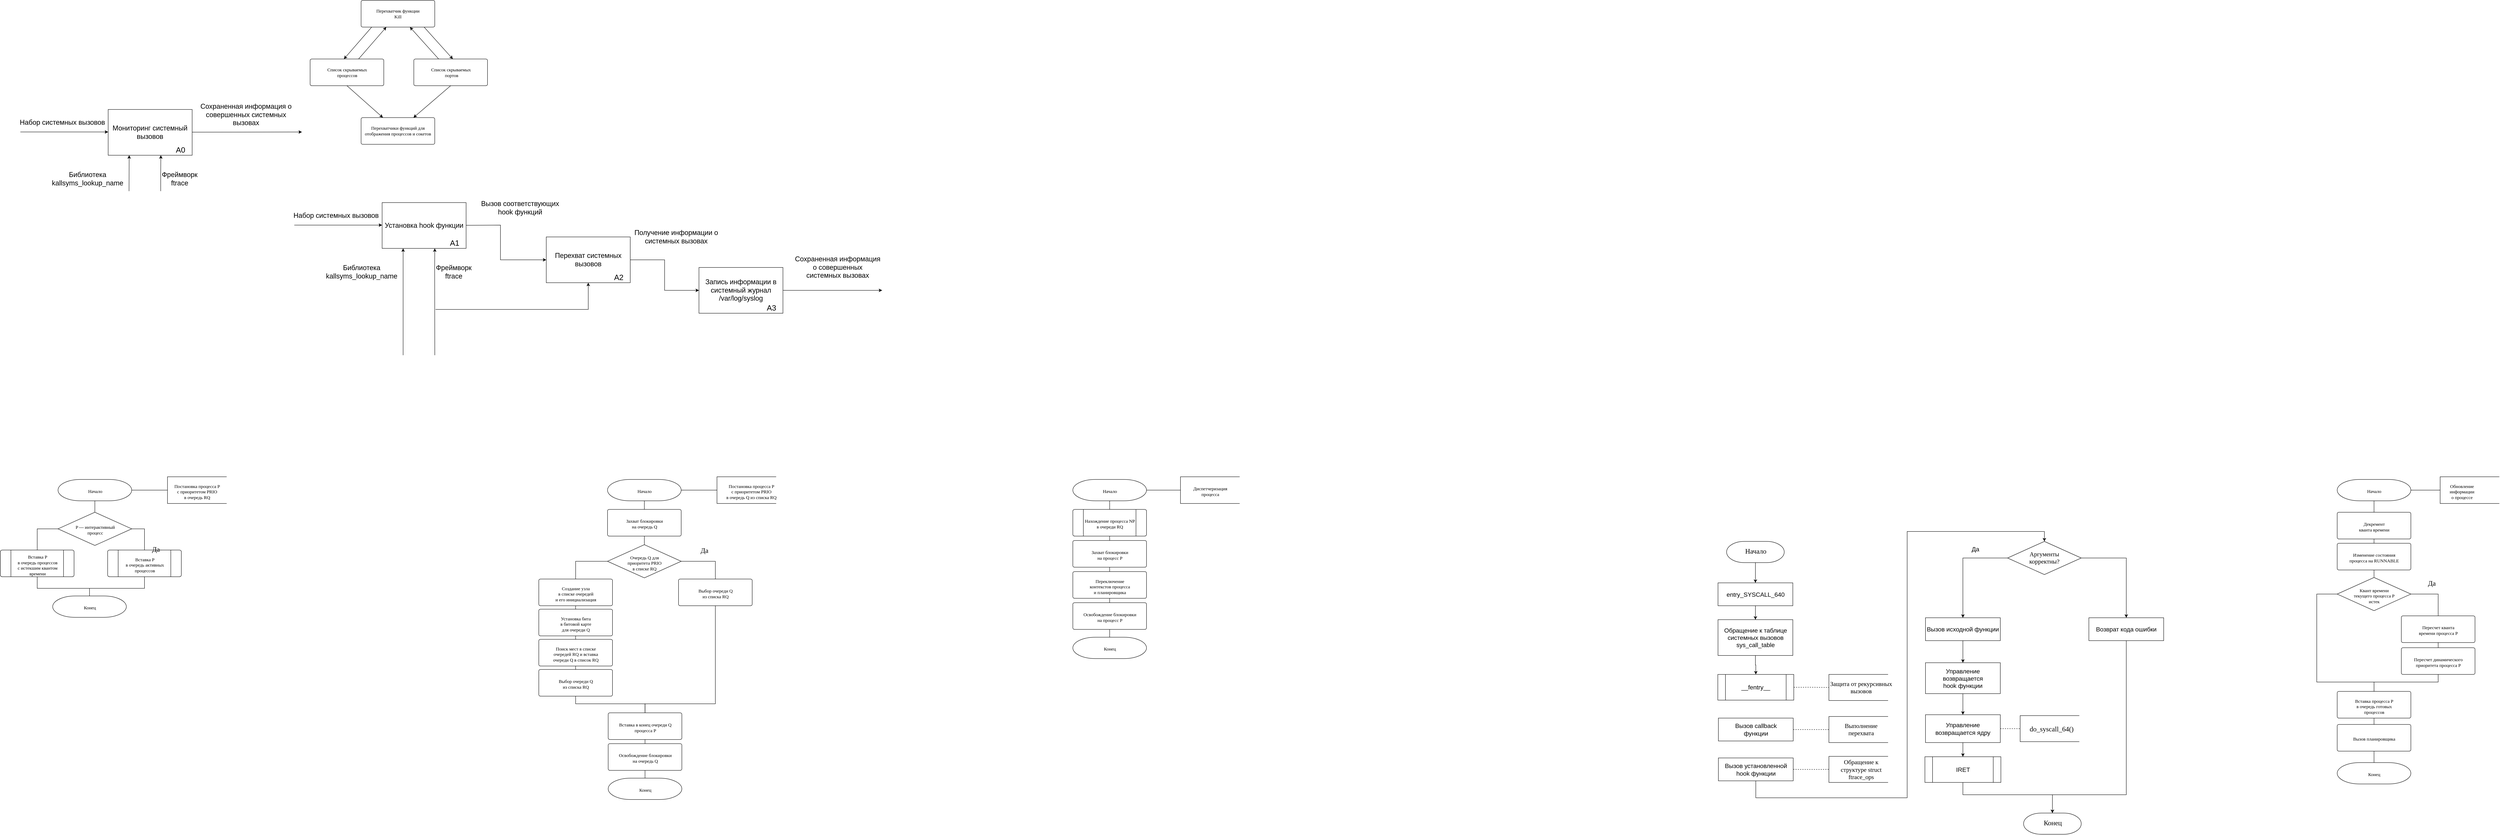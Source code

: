 <mxfile version="20.6.0" type="device" pages="2"><diagram id="by75oAHY2CCLprDIv7CN" name="Страница 1"><mxGraphModel dx="2147" dy="1302" grid="0" gridSize="10" guides="1" tooltips="1" connect="1" arrows="1" fold="1" page="0" pageScale="1" pageWidth="827" pageHeight="1169" math="0" shadow="0"><root><mxCell id="0"/><mxCell id="1" parent="0"/><mxCell id="UFkeIrMgrn8sJbFHJCOF-1" value="&lt;div style=&quot;font-size: 18px;&quot;&gt;Мониторинг системный вызовов&lt;/div&gt;" style="rounded=0;whiteSpace=wrap;html=1;" parent="1" vertex="1"><mxGeometry x="392.364" y="515.909" width="220" height="120" as="geometry"/></mxCell><mxCell id="UFkeIrMgrn8sJbFHJCOF-6" value="&lt;font style=&quot;font-size: 20px;&quot;&gt;А0&lt;/font&gt;" style="text;html=1;strokeColor=none;fillColor=none;align=center;verticalAlign=middle;whiteSpace=wrap;rounded=0;" parent="1" vertex="1"><mxGeometry x="552.364" y="605.909" width="60" height="30" as="geometry"/></mxCell><mxCell id="UFkeIrMgrn8sJbFHJCOF-7" value="" style="endArrow=classic;html=1;rounded=0;fontSize=18;entryX=0;entryY=0.75;entryDx=0;entryDy=0;" parent="1" edge="1"><mxGeometry width="50" height="50" relative="1" as="geometry"><mxPoint x="162.364" y="574.909" as="sourcePoint"/><mxPoint x="392.364" y="574.909" as="targetPoint"/></mxGeometry></mxCell><mxCell id="UFkeIrMgrn8sJbFHJCOF-8" value="&lt;div&gt;Набор системных вызовов&lt;/div&gt;" style="edgeLabel;html=1;align=center;verticalAlign=middle;resizable=0;points=[];fontSize=18;" parent="UFkeIrMgrn8sJbFHJCOF-7" vertex="1" connectable="0"><mxGeometry x="-0.226" y="-4" relative="1" as="geometry"><mxPoint x="20" y="-29" as="offset"/></mxGeometry></mxCell><mxCell id="UFkeIrMgrn8sJbFHJCOF-9" value="" style="endArrow=classic;html=1;rounded=0;fontSize=18;exitX=1;exitY=0;exitDx=0;exitDy=0;" parent="1" edge="1"><mxGeometry width="50" height="50" relative="1" as="geometry"><mxPoint x="612.364" y="575.409" as="sourcePoint"/><mxPoint x="900" y="575" as="targetPoint"/></mxGeometry></mxCell><mxCell id="UFkeIrMgrn8sJbFHJCOF-10" value="Сохраненная информация о&lt;br&gt;совершенных системных&lt;br&gt;вызовах" style="edgeLabel;html=1;align=center;verticalAlign=middle;resizable=0;points=[];fontSize=18;" parent="1" vertex="1" connectable="0"><mxGeometry x="760.004" y="529.999" as="geometry"><mxPoint x="-7" as="offset"/></mxGeometry></mxCell><mxCell id="UFkeIrMgrn8sJbFHJCOF-11" style="graphMlID=n0;gradientDirection=east;shape=mxgraph.flowchart.terminator;fillColor=#ffffff;gradientColor=#ffffff;strokeColor=#000000;strokeWidth=1.0" parent="1" vertex="1"><mxGeometry x="261" y="1485.607" width="193" height="56" as="geometry"/></mxCell><mxCell id="UFkeIrMgrn8sJbFHJCOF-12" value="Начало" style="text;html=1;spacing=0;align=center;fontFamily=dialog;fontSize=12;fontStyle=0;=center;fontColor=#000000;verticalAlign=bottom" parent="UFkeIrMgrn8sJbFHJCOF-11" vertex="1"><mxGeometry x="72.546" y="17.828" width="47.908" height="20.344" as="geometry"/></mxCell><mxCell id="UFkeIrMgrn8sJbFHJCOF-13" style="graphMlID=n1;gradientDirection=east;shape=mxgraph.flowchart.terminator;fillColor=#ffffff;gradientColor=#ffffff;strokeColor=#000000;strokeWidth=1.0" parent="1" vertex="1"><mxGeometry x="247" y="1791.055" width="193" height="56" as="geometry"/></mxCell><mxCell id="UFkeIrMgrn8sJbFHJCOF-14" value="Конец" style="text;html=1;spacing=0;align=center;fontFamily=dialog;fontSize=12;fontStyle=0;=center;fontColor=#000000;verticalAlign=bottom" parent="UFkeIrMgrn8sJbFHJCOF-13" vertex="1"><mxGeometry x="76.164" y="17.828" width="40.672" height="20.344" as="geometry"/></mxCell><mxCell id="UFkeIrMgrn8sJbFHJCOF-15" style="graphMlID=n2;gradientDirection=east;shape=mxgraph.flowchart.annotation_1;fillColor=#ffffff;gradientColor=#ffffff;strokeColor=#000000;strokeWidth=1.0" parent="1" vertex="1"><mxGeometry x="547.75" y="1478.607" width="155" height="70" as="geometry"/></mxCell><mxCell id="UFkeIrMgrn8sJbFHJCOF-16" value="Постановка процесса P&lt;br/&gt;с приоритетом PRIO &lt;br/&gt;в очередь RQ" style="text;html=1;spacing=0;align=center;fontFamily=dialog;fontSize=12;fontStyle=0;=center;fontColor=#000000;verticalAlign=bottom" parent="UFkeIrMgrn8sJbFHJCOF-15" vertex="1"><mxGeometry x="6.818" y="8.484" width="141.365" height="53.032" as="geometry"/></mxCell><mxCell id="UFkeIrMgrn8sJbFHJCOF-17" style="graphMlID=n3;gradientDirection=east;shape=mxgraph.flowchart.terminator;fillColor=#ffffff;gradientColor=#ffffff;strokeColor=#000000;strokeWidth=1.0" parent="1" vertex="1"><mxGeometry x="6231.514" y="1485.607" width="193" height="56" as="geometry"/></mxCell><mxCell id="UFkeIrMgrn8sJbFHJCOF-18" value="Начало" style="text;html=1;spacing=0;align=center;fontFamily=dialog;fontSize=12;fontStyle=0;=center;fontColor=#000000;verticalAlign=bottom" parent="UFkeIrMgrn8sJbFHJCOF-17" vertex="1"><mxGeometry x="72.546" y="17.828" width="47.908" height="20.344" as="geometry"/></mxCell><mxCell id="UFkeIrMgrn8sJbFHJCOF-19" style="graphMlID=n4;gradientDirection=east;shape=mxgraph.flowchart.terminator;fillColor=#ffffff;gradientColor=#ffffff;strokeColor=#000000;strokeWidth=1.0" parent="1" vertex="1"><mxGeometry x="6231.514" y="2227.716" width="193" height="56" as="geometry"/></mxCell><mxCell id="UFkeIrMgrn8sJbFHJCOF-20" value="Конец" style="text;html=1;spacing=0;align=center;fontFamily=dialog;fontSize=12;fontStyle=0;=center;fontColor=#000000;verticalAlign=bottom" parent="UFkeIrMgrn8sJbFHJCOF-19" vertex="1"><mxGeometry x="76.164" y="17.828" width="40.672" height="20.344" as="geometry"/></mxCell><mxCell id="UFkeIrMgrn8sJbFHJCOF-21" style="graphMlID=n5;gradientDirection=east;shape=mxgraph.flowchart.annotation_1;fillColor=#ffffff;gradientColor=#ffffff;strokeColor=#000000;strokeWidth=1.0" parent="1" vertex="1"><mxGeometry x="6501.233" y="1478.607" width="155" height="70" as="geometry"/></mxCell><mxCell id="UFkeIrMgrn8sJbFHJCOF-22" value="Обновление &lt;br/&gt;информации &lt;br/&gt;о процессе" style="text;html=1;spacing=0;align=center;fontFamily=dialog;fontSize=12;fontStyle=0;=center;fontColor=#000000;verticalAlign=bottom" parent="UFkeIrMgrn8sJbFHJCOF-21" vertex="1"><mxGeometry x="14.8" y="8.484" width="84.521" height="53.032" as="geometry"/></mxCell><mxCell id="UFkeIrMgrn8sJbFHJCOF-23" style="graphMlID=n6;gradientDirection=east;shape=mxgraph.flowchart.terminator;fillColor=#ffffff;gradientColor=#ffffff;strokeColor=#000000;strokeWidth=1.0" parent="1" vertex="1"><mxGeometry x="2919.395" y="1485.607" width="193" height="56" as="geometry"/></mxCell><mxCell id="UFkeIrMgrn8sJbFHJCOF-24" value="Начало" style="text;html=1;spacing=0;align=center;fontFamily=dialog;fontSize=12;fontStyle=0;=center;fontColor=#000000;verticalAlign=bottom" parent="UFkeIrMgrn8sJbFHJCOF-23" vertex="1"><mxGeometry x="72.546" y="17.828" width="47.908" height="20.344" as="geometry"/></mxCell><mxCell id="UFkeIrMgrn8sJbFHJCOF-25" style="graphMlID=n7;gradientDirection=east;shape=mxgraph.flowchart.terminator;fillColor=#ffffff;gradientColor=#ffffff;strokeColor=#000000;strokeWidth=1.0" parent="1" vertex="1"><mxGeometry x="2919.395" y="1899.107" width="193" height="56" as="geometry"/></mxCell><mxCell id="UFkeIrMgrn8sJbFHJCOF-26" value="Конец" style="text;html=1;spacing=0;align=center;fontFamily=dialog;fontSize=12;fontStyle=0;=center;fontColor=#000000;verticalAlign=bottom" parent="UFkeIrMgrn8sJbFHJCOF-25" vertex="1"><mxGeometry x="76.164" y="17.828" width="40.672" height="20.344" as="geometry"/></mxCell><mxCell id="UFkeIrMgrn8sJbFHJCOF-27" style="graphMlID=n8;gradientDirection=east;shape=mxgraph.flowchart.annotation_1;fillColor=#ffffff;gradientColor=#ffffff;strokeColor=#000000;strokeWidth=1.0" parent="1" vertex="1"><mxGeometry x="3201.395" y="1478.607" width="155" height="70" as="geometry"/></mxCell><mxCell id="UFkeIrMgrn8sJbFHJCOF-28" value="Диспетчеризация&lt;br/&gt;процесса" style="text;html=1;spacing=0;align=center;fontFamily=dialog;fontSize=12;fontStyle=0;=center;fontColor=#000000;verticalAlign=bottom" parent="UFkeIrMgrn8sJbFHJCOF-27" vertex="1"><mxGeometry x="22.712" y="16.656" width="109.577" height="36.688" as="geometry"/></mxCell><mxCell id="UFkeIrMgrn8sJbFHJCOF-29" style="graphMlID=n9;gradientDirection=east;shape=mxgraph.flowchart.decision;fillColor=#ffffff;gradientColor=#ffffff;strokeColor=#000000;strokeWidth=1.0" parent="1" vertex="1"><mxGeometry x="261" y="1571.607" width="193" height="87" as="geometry"/></mxCell><mxCell id="UFkeIrMgrn8sJbFHJCOF-30" value="P --- интерактивный&lt;br/&gt;процесс" style="text;html=1;spacing=0;align=center;fontFamily=dialog;fontSize=12;fontStyle=0;=center;fontColor=#000000;verticalAlign=bottom" parent="UFkeIrMgrn8sJbFHJCOF-29" vertex="1"><mxGeometry x="35.286" y="25.156" width="122.429" height="36.688" as="geometry"/></mxCell><mxCell id="UFkeIrMgrn8sJbFHJCOF-31" style="graphMlID=n10;gradientDirection=east;shape=mxgraph.flowchart.predefined_process;fillColor=#ffffff;gradientColor=#ffffff;strokeColor=#000000;strokeWidth=1.0" parent="1" vertex="1"><mxGeometry x="391" y="1670.607" width="193" height="70" as="geometry"/></mxCell><mxCell id="UFkeIrMgrn8sJbFHJCOF-32" value="Вставка P&lt;br/&gt;в очередь активных&lt;br/&gt;процессов" style="text;html=1;spacing=0;align=center;fontFamily=dialog;fontSize=12;fontStyle=0;=center;fontColor=#000000;verticalAlign=bottom" parent="UFkeIrMgrn8sJbFHJCOF-31" vertex="1"><mxGeometry x="34.734" y="8.484" width="123.533" height="53.032" as="geometry"/></mxCell><mxCell id="UFkeIrMgrn8sJbFHJCOF-33" style="graphMlID=n11;gradientDirection=east;shape=mxgraph.flowchart.predefined_process;fillColor=#ffffff;gradientColor=#ffffff;strokeColor=#000000;strokeWidth=1.0" parent="1" vertex="1"><mxGeometry x="110" y="1670.607" width="193" height="70" as="geometry"/></mxCell><mxCell id="UFkeIrMgrn8sJbFHJCOF-34" value="Вставка P&lt;br/&gt;в очередь процессов&lt;br/&gt;с истекшим квантом&lt;br/&gt;времени" style="text;html=1;spacing=0;align=center;fontFamily=dialog;fontSize=12;fontStyle=0;=center;fontColor=#000000;verticalAlign=bottom" parent="UFkeIrMgrn8sJbFHJCOF-33" vertex="1"><mxGeometry x="32.022" y="0.312" width="128.957" height="69.376" as="geometry"/></mxCell><mxCell id="UFkeIrMgrn8sJbFHJCOF-35" style="graphMlID=n12;gradientDirection=east;shape=mxgraph.flowchart.terminator;fillColor=#ffffff;gradientColor=#ffffff;strokeColor=#000000;strokeWidth=1.0" parent="1" vertex="1"><mxGeometry x="1700.455" y="1485.607" width="193" height="56" as="geometry"/></mxCell><mxCell id="UFkeIrMgrn8sJbFHJCOF-36" value="Начало" style="text;html=1;spacing=0;align=center;fontFamily=dialog;fontSize=12;fontStyle=0;=center;fontColor=#000000;verticalAlign=bottom" parent="UFkeIrMgrn8sJbFHJCOF-35" vertex="1"><mxGeometry x="72.546" y="17.828" width="47.908" height="20.344" as="geometry"/></mxCell><mxCell id="UFkeIrMgrn8sJbFHJCOF-37" style="graphMlID=n13;gradientDirection=east;shape=mxgraph.flowchart.annotation_1;fillColor=#ffffff;gradientColor=#ffffff;strokeColor=#000000;strokeWidth=1.0" parent="1" vertex="1"><mxGeometry x="1987.205" y="1478.607" width="155" height="70" as="geometry"/></mxCell><mxCell id="UFkeIrMgrn8sJbFHJCOF-38" value="Постановка процесса P&lt;br/&gt;с приоритетом PRIO &lt;br/&gt;в очередь Q из списка RQ" style="text;html=1;spacing=0;align=center;fontFamily=dialog;fontSize=12;fontStyle=0;=center;fontColor=#000000;verticalAlign=bottom" parent="UFkeIrMgrn8sJbFHJCOF-37" vertex="1"><mxGeometry x="11.962" y="8.484" width="155.753" height="53.032" as="geometry"/></mxCell><mxCell id="UFkeIrMgrn8sJbFHJCOF-39" style="graphMlID=n14;gradientDirection=east;shape=mxgraph.flowchart.process;fillColor=#ffffff;gradientColor=#ffffff;strokeColor=#000000;strokeWidth=1.0" parent="1" vertex="1"><mxGeometry x="1700.455" y="1564.107" width="193" height="70" as="geometry"/></mxCell><mxCell id="UFkeIrMgrn8sJbFHJCOF-40" value="Захват блокировки&lt;br/&gt;на очередь Q" style="text;html=1;spacing=0;align=center;fontFamily=dialog;fontSize=12;fontStyle=0;=center;fontColor=#000000;verticalAlign=bottom" parent="UFkeIrMgrn8sJbFHJCOF-39" vertex="1"><mxGeometry x="37.662" y="16.656" width="117.677" height="36.688" as="geometry"/></mxCell><mxCell id="UFkeIrMgrn8sJbFHJCOF-41" style="graphMlID=n15;gradientDirection=east;shape=mxgraph.flowchart.process;fillColor=#ffffff;gradientColor=#ffffff;strokeColor=#000000;strokeWidth=1.0" parent="1" vertex="1"><mxGeometry x="1702.205" y="2178.065" width="193" height="70" as="geometry"/></mxCell><mxCell id="UFkeIrMgrn8sJbFHJCOF-42" value="Освобождение блокировки&lt;br/&gt;на очередь Q" style="text;html=1;spacing=0;align=center;fontFamily=dialog;fontSize=12;fontStyle=0;=center;fontColor=#000000;verticalAlign=bottom" parent="UFkeIrMgrn8sJbFHJCOF-41" vertex="1"><mxGeometry x="13.097" y="16.656" width="166.805" height="36.688" as="geometry"/></mxCell><mxCell id="UFkeIrMgrn8sJbFHJCOF-43" style="graphMlID=n16;gradientDirection=east;shape=mxgraph.flowchart.terminator;fillColor=#ffffff;gradientColor=#ffffff;strokeColor=#000000;strokeWidth=1.0" parent="1" vertex="1"><mxGeometry x="1702.205" y="2268.465" width="193" height="56" as="geometry"/></mxCell><mxCell id="UFkeIrMgrn8sJbFHJCOF-44" value="Конец" style="text;html=1;spacing=0;align=center;fontFamily=dialog;fontSize=12;fontStyle=0;=center;fontColor=#000000;verticalAlign=bottom" parent="UFkeIrMgrn8sJbFHJCOF-43" vertex="1"><mxGeometry x="76.164" y="17.828" width="40.672" height="20.344" as="geometry"/></mxCell><mxCell id="UFkeIrMgrn8sJbFHJCOF-45" style="graphMlID=n17;gradientDirection=east;shape=mxgraph.flowchart.process;fillColor=#ffffff;gradientColor=#ffffff;strokeColor=#000000;strokeWidth=1.0" parent="1" vertex="1"><mxGeometry x="1702.205" y="2097.253" width="193" height="70" as="geometry"/></mxCell><mxCell id="UFkeIrMgrn8sJbFHJCOF-46" value="Вставка в конец очереди Q&lt;br/&gt;процесса P" style="text;html=1;spacing=0;align=center;fontFamily=dialog;fontSize=12;fontStyle=0;=center;fontColor=#000000;verticalAlign=bottom" parent="UFkeIrMgrn8sJbFHJCOF-45" vertex="1"><mxGeometry x="14.207" y="16.656" width="164.585" height="36.688" as="geometry"/></mxCell><mxCell id="UFkeIrMgrn8sJbFHJCOF-47" style="graphMlID=n18;gradientDirection=east;shape=mxgraph.flowchart.decision;fillColor=#ffffff;gradientColor=#ffffff;strokeColor=#000000;strokeWidth=1.0" parent="1" vertex="1"><mxGeometry x="1700.455" y="1656.607" width="193" height="87" as="geometry"/></mxCell><mxCell id="UFkeIrMgrn8sJbFHJCOF-48" value="Очередь Q для &lt;br/&gt;приоритета PRIO &lt;br/&gt;в списке RQ" style="text;html=1;spacing=0;align=center;fontFamily=dialog;fontSize=12;fontStyle=0;=center;fontColor=#000000;verticalAlign=bottom" parent="UFkeIrMgrn8sJbFHJCOF-47" vertex="1"><mxGeometry x="42.366" y="16.984" width="108.269" height="53.032" as="geometry"/></mxCell><mxCell id="UFkeIrMgrn8sJbFHJCOF-49" style="graphMlID=n19;gradientDirection=east;shape=mxgraph.flowchart.process;fillColor=#ffffff;gradientColor=#ffffff;strokeColor=#000000;strokeWidth=1.0" parent="1" vertex="1"><mxGeometry x="1886.455" y="1746.607" width="193" height="70" as="geometry"/></mxCell><mxCell id="UFkeIrMgrn8sJbFHJCOF-50" value="Выбор очереди Q &lt;br/&gt;из списка RQ" style="text;html=1;spacing=0;align=center;fontFamily=dialog;fontSize=12;fontStyle=0;=center;fontColor=#000000;verticalAlign=bottom" parent="UFkeIrMgrn8sJbFHJCOF-49" vertex="1"><mxGeometry x="40.542" y="16.656" width="111.917" height="36.688" as="geometry"/></mxCell><mxCell id="UFkeIrMgrn8sJbFHJCOF-51" style="graphMlID=n20;gradientDirection=east;shape=mxgraph.flowchart.process;fillColor=#ffffff;gradientColor=#ffffff;strokeColor=#000000;strokeWidth=1.0" parent="1" vertex="1"><mxGeometry x="1520.455" y="1746.607" width="193" height="70" as="geometry"/></mxCell><mxCell id="UFkeIrMgrn8sJbFHJCOF-52" value="Создание узла &lt;br/&gt;в списке очередей&lt;br/&gt;и его инициализация" style="text;html=1;spacing=0;align=center;fontFamily=dialog;fontSize=12;fontStyle=0;=center;fontColor=#000000;verticalAlign=bottom" parent="UFkeIrMgrn8sJbFHJCOF-51" vertex="1"><mxGeometry x="30.72" y="8.484" width="131.561" height="53.032" as="geometry"/></mxCell><mxCell id="UFkeIrMgrn8sJbFHJCOF-53" style="graphMlID=n21;gradientDirection=east;shape=mxgraph.flowchart.process;fillColor=#ffffff;gradientColor=#ffffff;strokeColor=#000000;strokeWidth=1.0" parent="1" vertex="1"><mxGeometry x="1520.455" y="1825.607" width="193" height="70" as="geometry"/></mxCell><mxCell id="UFkeIrMgrn8sJbFHJCOF-54" value="Установка бита&lt;br/&gt;в битовой карте&lt;br/&gt;для очереди Q" style="text;html=1;spacing=0;align=center;fontFamily=dialog;fontSize=12;fontStyle=0;=center;fontColor=#000000;verticalAlign=bottom" parent="UFkeIrMgrn8sJbFHJCOF-53" vertex="1"><mxGeometry x="46.572" y="8.484" width="99.857" height="53.032" as="geometry"/></mxCell><mxCell id="UFkeIrMgrn8sJbFHJCOF-55" style="graphMlID=n22;gradientDirection=east;shape=mxgraph.flowchart.process;fillColor=#ffffff;gradientColor=#ffffff;strokeColor=#000000;strokeWidth=1.0" parent="1" vertex="1"><mxGeometry x="1520.455" y="1904.607" width="193" height="70" as="geometry"/></mxCell><mxCell id="UFkeIrMgrn8sJbFHJCOF-56" value="Поиск мест в списке &lt;br/&gt;очередей RQ и вставка&lt;br/&gt;очереди Q в список RQ" style="text;html=1;spacing=0;align=center;fontFamily=dialog;fontSize=12;fontStyle=0;=center;fontColor=#000000;verticalAlign=bottom" parent="UFkeIrMgrn8sJbFHJCOF-55" vertex="1"><mxGeometry x="26.424" y="8.484" width="140.153" height="53.032" as="geometry"/></mxCell><mxCell id="UFkeIrMgrn8sJbFHJCOF-57" style="graphMlID=n23;gradientDirection=east;shape=mxgraph.flowchart.process;fillColor=#ffffff;gradientColor=#ffffff;strokeColor=#000000;strokeWidth=1.0" parent="1" vertex="1"><mxGeometry x="1520.455" y="1983.607" width="193" height="70" as="geometry"/></mxCell><mxCell id="UFkeIrMgrn8sJbFHJCOF-58" value="Выбор очереди Q &lt;br/&gt;из списка RQ" style="text;html=1;spacing=0;align=center;fontFamily=dialog;fontSize=12;fontStyle=0;=center;fontColor=#000000;verticalAlign=bottom" parent="UFkeIrMgrn8sJbFHJCOF-57" vertex="1"><mxGeometry x="40.542" y="16.656" width="111.917" height="36.688" as="geometry"/></mxCell><mxCell id="UFkeIrMgrn8sJbFHJCOF-59" style="graphMlID=n24;gradientDirection=east;shape=mxgraph.flowchart.predefined_process;fillColor=#ffffff;gradientColor=#ffffff;strokeColor=#000000;strokeWidth=1.0" parent="1" vertex="1"><mxGeometry x="2919.395" y="1564.107" width="193" height="70" as="geometry"/></mxCell><mxCell id="UFkeIrMgrn8sJbFHJCOF-60" value="Нахождение процесса NP&lt;br/&gt;в очереди RQ" style="text;html=1;spacing=0;align=center;fontFamily=dialog;fontSize=12;fontStyle=0;=center;fontColor=#000000;verticalAlign=bottom" parent="UFkeIrMgrn8sJbFHJCOF-59" vertex="1"><mxGeometry x="18.773" y="16.656" width="155.453" height="36.688" as="geometry"/></mxCell><mxCell id="UFkeIrMgrn8sJbFHJCOF-61" style="graphMlID=n25;gradientDirection=east;shape=mxgraph.flowchart.process;fillColor=#ffffff;gradientColor=#ffffff;strokeColor=#000000;strokeWidth=1.0" parent="1" vertex="1"><mxGeometry x="2919.395" y="1645.607" width="193" height="70" as="geometry"/></mxCell><mxCell id="UFkeIrMgrn8sJbFHJCOF-62" value="Захват блокировки&lt;br/&gt;на процесс P" style="text;html=1;spacing=0;align=center;fontFamily=dialog;fontSize=12;fontStyle=0;=center;fontColor=#000000;verticalAlign=bottom" parent="UFkeIrMgrn8sJbFHJCOF-61" vertex="1"><mxGeometry x="37.662" y="16.656" width="117.677" height="36.688" as="geometry"/></mxCell><mxCell id="UFkeIrMgrn8sJbFHJCOF-63" style="graphMlID=n26;gradientDirection=east;shape=mxgraph.flowchart.process;fillColor=#ffffff;gradientColor=#ffffff;strokeColor=#000000;strokeWidth=1.0" parent="1" vertex="1"><mxGeometry x="2919.395" y="1808.607" width="193" height="70" as="geometry"/></mxCell><mxCell id="UFkeIrMgrn8sJbFHJCOF-64" value="Освобождение блокировки&lt;br/&gt;на процесс P" style="text;html=1;spacing=0;align=center;fontFamily=dialog;fontSize=12;fontStyle=0;=center;fontColor=#000000;verticalAlign=bottom" parent="UFkeIrMgrn8sJbFHJCOF-63" vertex="1"><mxGeometry x="13.097" y="16.656" width="166.805" height="36.688" as="geometry"/></mxCell><mxCell id="UFkeIrMgrn8sJbFHJCOF-65" style="graphMlID=n27;gradientDirection=east;shape=mxgraph.flowchart.process;fillColor=#ffffff;gradientColor=#ffffff;strokeColor=#000000;strokeWidth=1.0" parent="1" vertex="1"><mxGeometry x="2919.395" y="1727.107" width="193" height="70" as="geometry"/></mxCell><mxCell id="UFkeIrMgrn8sJbFHJCOF-66" value="Переключение&lt;br/&gt;контекстов процесса&lt;br/&gt;и планировщика" style="text;html=1;spacing=0;align=center;fontFamily=dialog;fontSize=12;fontStyle=0;=center;fontColor=#000000;verticalAlign=bottom" parent="UFkeIrMgrn8sJbFHJCOF-65" vertex="1"><mxGeometry x="32.712" y="8.484" width="127.577" height="53.032" as="geometry"/></mxCell><mxCell id="lrFBJVrR_kC-5UpHX1E9-6" style="edgeStyle=orthogonalEdgeStyle;rounded=0;orthogonalLoop=1;jettySize=auto;html=1;exitX=0.5;exitY=1;exitDx=0;exitDy=0;exitPerimeter=0;entryX=0.5;entryY=0;entryDx=0;entryDy=0;fontSize=16;" edge="1" parent="1" source="UFkeIrMgrn8sJbFHJCOF-67" target="lrFBJVrR_kC-5UpHX1E9-5"><mxGeometry relative="1" as="geometry"/></mxCell><mxCell id="UFkeIrMgrn8sJbFHJCOF-67" style="graphMlID=n28;gradientDirection=east;shape=mxgraph.flowchart.terminator;fillColor=#ffffff;gradientColor=#ffffff;strokeColor=#000000;strokeWidth=1.0" parent="1" vertex="1"><mxGeometry x="4632" y="1648" width="151" height="55.61" as="geometry"/></mxCell><mxCell id="UFkeIrMgrn8sJbFHJCOF-68" value="&lt;font style=&quot;font-size: 18px;&quot;&gt;Начало&lt;/font&gt;" style="text;html=1;spacing=0;align=center;fontFamily=dialog;fontSize=12;fontStyle=0;=center;fontColor=#000000;verticalAlign=bottom" parent="UFkeIrMgrn8sJbFHJCOF-67" vertex="1"><mxGeometry x="56.759" y="17.704" width="37.483" height="20.202" as="geometry"/></mxCell><mxCell id="UFkeIrMgrn8sJbFHJCOF-71" style="graphMlID=n30;gradientDirection=east;shape=mxgraph.flowchart.annotation_1;fillColor=#ffffff;gradientColor=#ffffff;strokeColor=#000000;strokeWidth=1.0" parent="1" vertex="1"><mxGeometry x="4900" y="1996.67" width="155" height="68.33" as="geometry"/></mxCell><mxCell id="UFkeIrMgrn8sJbFHJCOF-72" value="Защита от рекурсивных&lt;br&gt;вызовов" style="text;html=1;spacing=0;align=center;fontFamily=dialog;fontSize=16;fontStyle=0;=center;fontColor=#000000;verticalAlign=bottom" parent="UFkeIrMgrn8sJbFHJCOF-71" vertex="1"><mxGeometry x="25" y="26.225" width="117.21" height="26.678" as="geometry"/></mxCell><mxCell id="lrFBJVrR_kC-5UpHX1E9-27" style="edgeStyle=orthogonalEdgeStyle;rounded=0;orthogonalLoop=1;jettySize=auto;html=1;exitX=1;exitY=0.5;exitDx=0;exitDy=0;exitPerimeter=0;entryX=0.5;entryY=0;entryDx=0;entryDy=0;fontSize=16;endArrow=classic;endFill=1;" edge="1" parent="1" source="UFkeIrMgrn8sJbFHJCOF-73" target="lrFBJVrR_kC-5UpHX1E9-26"><mxGeometry relative="1" as="geometry"/></mxCell><mxCell id="lrFBJVrR_kC-5UpHX1E9-31" style="edgeStyle=orthogonalEdgeStyle;rounded=0;sketch=0;orthogonalLoop=1;jettySize=auto;html=1;exitX=0;exitY=0.5;exitDx=0;exitDy=0;exitPerimeter=0;entryX=0.5;entryY=0;entryDx=0;entryDy=0;fontSize=16;endArrow=classic;endFill=1;strokeWidth=1;" edge="1" parent="1" source="UFkeIrMgrn8sJbFHJCOF-73" target="lrFBJVrR_kC-5UpHX1E9-23"><mxGeometry relative="1" as="geometry"/></mxCell><mxCell id="UFkeIrMgrn8sJbFHJCOF-73" style="graphMlID=n31;gradientDirection=east;shape=mxgraph.flowchart.decision;fillColor=#ffffff;gradientColor=#ffffff;strokeColor=#000000;strokeWidth=1.0" parent="1" vertex="1"><mxGeometry x="5367.999" y="1647.997" width="193" height="87" as="geometry"/></mxCell><mxCell id="UFkeIrMgrn8sJbFHJCOF-74" value="&lt;span style=&quot;font-size: 16px;&quot;&gt;Аргументы&lt;br&gt;корректны?&lt;br&gt;&lt;/span&gt;" style="text;html=1;spacing=0;align=center;fontFamily=dialog;fontSize=12;fontStyle=0;=center;fontColor=#000000;verticalAlign=bottom" parent="UFkeIrMgrn8sJbFHJCOF-73" vertex="1"><mxGeometry x="38.694" y="25.156" width="115.613" height="36.688" as="geometry"/></mxCell><mxCell id="UFkeIrMgrn8sJbFHJCOF-85" style="graphMlID=n37;gradientDirection=east;shape=mxgraph.flowchart.process;fillColor=#ffffff;gradientColor=#ffffff;strokeColor=#000000;strokeWidth=1.0" parent="1" vertex="1"><mxGeometry x="6231.514" y="1571.607" width="193" height="70" as="geometry"/></mxCell><mxCell id="UFkeIrMgrn8sJbFHJCOF-86" value="Декремент&lt;br/&gt;кванта времени" style="text;html=1;spacing=0;align=center;fontFamily=dialog;fontSize=12;fontStyle=0;=center;fontColor=#000000;verticalAlign=bottom" parent="UFkeIrMgrn8sJbFHJCOF-85" vertex="1"><mxGeometry x="46.83" y="16.656" width="99.341" height="36.688" as="geometry"/></mxCell><mxCell id="UFkeIrMgrn8sJbFHJCOF-87" style="graphMlID=n38;gradientDirection=east;shape=mxgraph.flowchart.process;fillColor=#ffffff;gradientColor=#ffffff;strokeColor=#000000;strokeWidth=1.0" parent="1" vertex="1"><mxGeometry x="6231.514" y="1652.827" width="193" height="70" as="geometry"/></mxCell><mxCell id="UFkeIrMgrn8sJbFHJCOF-88" value="Изменение состояния&lt;br/&gt;процесса на RUNNABLE" style="text;html=1;spacing=0;align=center;fontFamily=dialog;fontSize=12;fontStyle=0;=center;fontColor=#000000;verticalAlign=bottom" parent="UFkeIrMgrn8sJbFHJCOF-87" vertex="1"><mxGeometry x="25.374" y="16.656" width="142.253" height="36.688" as="geometry"/></mxCell><mxCell id="UFkeIrMgrn8sJbFHJCOF-89" style="graphMlID=n39;gradientDirection=east;shape=mxgraph.flowchart.decision;fillColor=#ffffff;gradientColor=#ffffff;strokeColor=#000000;strokeWidth=1.0" parent="1" vertex="1"><mxGeometry x="6231.514" y="1742.547" width="193" height="87" as="geometry"/></mxCell><mxCell id="UFkeIrMgrn8sJbFHJCOF-90" value="Квант времени&lt;br/&gt;текущего процесса P&lt;br/&gt;истек" style="text;html=1;spacing=0;align=center;fontFamily=dialog;fontSize=12;fontStyle=0;=center;fontColor=#000000;verticalAlign=bottom" parent="UFkeIrMgrn8sJbFHJCOF-89" vertex="1"><mxGeometry x="32.862" y="16.984" width="127.277" height="53.032" as="geometry"/></mxCell><mxCell id="UFkeIrMgrn8sJbFHJCOF-91" style="graphMlID=n40;gradientDirection=east;shape=mxgraph.flowchart.process;fillColor=#ffffff;gradientColor=#ffffff;strokeColor=#000000;strokeWidth=1.0" parent="1" vertex="1"><mxGeometry x="6231.514" y="2041.092" width="193" height="70" as="geometry"/></mxCell><mxCell id="UFkeIrMgrn8sJbFHJCOF-92" value="Вставка процесса P &lt;br/&gt;в очередь готовых&lt;br/&gt;процессов" style="text;html=1;spacing=0;align=center;fontFamily=dialog;fontSize=12;fontStyle=0;=center;fontColor=#000000;verticalAlign=bottom" parent="UFkeIrMgrn8sJbFHJCOF-91" vertex="1"><mxGeometry x="35.826" y="8.484" width="121.349" height="53.032" as="geometry"/></mxCell><mxCell id="UFkeIrMgrn8sJbFHJCOF-93" style="graphMlID=n41;gradientDirection=east;shape=mxgraph.flowchart.process;fillColor=#ffffff;gradientColor=#ffffff;strokeColor=#000000;strokeWidth=1.0" parent="1" vertex="1"><mxGeometry x="6399.532" y="1843.107" width="193" height="70" as="geometry"/></mxCell><mxCell id="UFkeIrMgrn8sJbFHJCOF-94" value="Пересчет кванта&lt;br/&gt;времени процесса P" style="text;html=1;spacing=0;align=center;fontFamily=dialog;fontSize=12;fontStyle=0;=center;fontColor=#000000;verticalAlign=bottom" parent="UFkeIrMgrn8sJbFHJCOF-93" vertex="1"><mxGeometry x="34.314" y="16.656" width="124.373" height="36.688" as="geometry"/></mxCell><mxCell id="UFkeIrMgrn8sJbFHJCOF-95" style="graphMlID=n42;gradientDirection=east;shape=mxgraph.flowchart.process;fillColor=#ffffff;gradientColor=#ffffff;strokeColor=#000000;strokeWidth=1.0" parent="1" vertex="1"><mxGeometry x="6399.532" y="1926.668" width="193" height="70" as="geometry"/></mxCell><mxCell id="UFkeIrMgrn8sJbFHJCOF-96" value="Пересчет динамического&lt;br/&gt;приоритета процесса P" style="text;html=1;spacing=0;align=center;fontFamily=dialog;fontSize=12;fontStyle=0;=center;fontColor=#000000;verticalAlign=bottom" parent="UFkeIrMgrn8sJbFHJCOF-95" vertex="1"><mxGeometry x="19.457" y="16.656" width="154.085" height="36.688" as="geometry"/></mxCell><mxCell id="UFkeIrMgrn8sJbFHJCOF-97" style="graphMlID=n43;gradientDirection=east;shape=mxgraph.flowchart.process;fillColor=#ffffff;gradientColor=#ffffff;strokeColor=#000000;strokeWidth=1.0" parent="1" vertex="1"><mxGeometry x="6231.514" y="2127.716" width="193" height="70" as="geometry"/></mxCell><mxCell id="UFkeIrMgrn8sJbFHJCOF-98" value="Вызов планировщика" style="text;html=1;spacing=0;align=center;fontFamily=dialog;fontSize=12;fontStyle=0;=center;fontColor=#000000;verticalAlign=bottom" parent="UFkeIrMgrn8sJbFHJCOF-97" vertex="1"><mxGeometry x="29.478" y="24.828" width="134.045" height="20.344" as="geometry"/></mxCell><mxCell id="UFkeIrMgrn8sJbFHJCOF-99" style="graphMlID=n44;gradientDirection=east;shape=mxgraph.flowchart.process;fillColor=#ffffff;gradientColor=#ffffff;strokeColor=#000000;strokeWidth=1.0" parent="1" vertex="1"><mxGeometry x="1054.912" y="230" width="193" height="70" as="geometry"/></mxCell><mxCell id="UFkeIrMgrn8sJbFHJCOF-100" value="Перехватчик функции&lt;br&gt;Kill" style="text;html=1;spacing=0;align=center;fontFamily=dialog;fontSize=12;fontStyle=0;=center;fontColor=#000000;verticalAlign=middle;" parent="UFkeIrMgrn8sJbFHJCOF-99" vertex="1"><mxGeometry x="37.68" y="17.42" width="117.64" height="35.17" as="geometry"/></mxCell><mxCell id="o1GIP4PQcmyFPs3pAD-S-1" style="rounded=0;orthogonalLoop=1;jettySize=auto;html=1;exitX=0.5;exitY=1;exitDx=0;exitDy=0;exitPerimeter=0;" parent="1" source="UFkeIrMgrn8sJbFHJCOF-101" target="UFkeIrMgrn8sJbFHJCOF-103" edge="1"><mxGeometry relative="1" as="geometry"/></mxCell><mxCell id="UFkeIrMgrn8sJbFHJCOF-101" style="graphMlID=n45;gradientDirection=east;shape=mxgraph.flowchart.process;fillColor=#ffffff;gradientColor=#ffffff;strokeColor=#000000;strokeWidth=1.0" parent="1" vertex="1"><mxGeometry x="921.374" y="383.639" width="193" height="70" as="geometry"/></mxCell><mxCell id="UFkeIrMgrn8sJbFHJCOF-102" value="Список скрываемых&lt;br&gt;процессов" style="text;html=1;spacing=0;align=center;fontFamily=dialog;fontSize=12;fontStyle=0;=center;fontColor=#000000;verticalAlign=middle;" parent="UFkeIrMgrn8sJbFHJCOF-101" vertex="1"><mxGeometry x="38.694" y="16.656" width="115.613" height="36.688" as="geometry"/></mxCell><mxCell id="UFkeIrMgrn8sJbFHJCOF-103" style="graphMlID=n46;gradientDirection=east;shape=mxgraph.flowchart.process;fillColor=#ffffff;gradientColor=#ffffff;strokeColor=#000000;strokeWidth=1.0" parent="1" vertex="1"><mxGeometry x="1054.912" y="537.279" width="193" height="70" as="geometry"/></mxCell><mxCell id="UFkeIrMgrn8sJbFHJCOF-104" value="Перехватчики функций для&lt;br&gt;отображения процессов и сокетов" style="text;html=1;spacing=0;align=center;fontFamily=dialog;fontSize=12;fontStyle=0;=center;fontColor=#000000;verticalAlign=middle;" parent="UFkeIrMgrn8sJbFHJCOF-103" vertex="1"><mxGeometry x="35.04" y="17.41" width="122.93" height="35.17" as="geometry"/></mxCell><mxCell id="o1GIP4PQcmyFPs3pAD-S-2" style="edgeStyle=none;rounded=0;orthogonalLoop=1;jettySize=auto;html=1;exitX=0.5;exitY=1;exitDx=0;exitDy=0;exitPerimeter=0;" parent="1" source="UFkeIrMgrn8sJbFHJCOF-105" target="UFkeIrMgrn8sJbFHJCOF-103" edge="1"><mxGeometry relative="1" as="geometry"/></mxCell><mxCell id="UFkeIrMgrn8sJbFHJCOF-105" style="graphMlID=n47;gradientDirection=east;shape=mxgraph.flowchart.process;fillColor=#ffffff;gradientColor=#ffffff;strokeColor=#000000;strokeWidth=1.0" parent="1" vertex="1"><mxGeometry x="1193.055" y="383.639" width="193" height="70" as="geometry"/></mxCell><mxCell id="UFkeIrMgrn8sJbFHJCOF-106" value="Список скрываемых&lt;br&gt;&amp;nbsp;портов" style="text;html=1;spacing=0;align=center;fontFamily=dialog;fontSize=12;fontStyle=0;=center;fontColor=#000000;verticalAlign=middle;" parent="UFkeIrMgrn8sJbFHJCOF-105" vertex="1"><mxGeometry x="32.286" y="8.484" width="128.429" height="53.032" as="geometry"/></mxCell><mxCell id="UFkeIrMgrn8sJbFHJCOF-107" value="" style="graphMlID=e0;rounded=0;endArrow=none;strokeColor=#000000;strokeWidth=1.0;startArrow=none;startFill=1;endFill=1" parent="1" source="UFkeIrMgrn8sJbFHJCOF-15" target="UFkeIrMgrn8sJbFHJCOF-11" edge="1"><mxGeometry relative="1" as="geometry"/></mxCell><mxCell id="UFkeIrMgrn8sJbFHJCOF-108" value="" style="graphMlID=e1;rounded=0;endArrow=none;strokeColor=#000000;strokeWidth=1.0;startArrow=none;startFill=1;endFill=1" parent="1" source="UFkeIrMgrn8sJbFHJCOF-31" target="UFkeIrMgrn8sJbFHJCOF-29" edge="1"><mxGeometry relative="1" as="geometry"><Array as="points"><mxPoint x="487.5" y="1615.107"/></Array></mxGeometry></mxCell><mxCell id="UFkeIrMgrn8sJbFHJCOF-109" value="Да" style="text;html=1;spacing=0;align=center;fontFamily=dialog;fontSize=18;fontStyle=0;=center;fontColor=#000000;verticalAlign=bottom" parent="UFkeIrMgrn8sJbFHJCOF-108" vertex="1"><mxGeometry x="-0.59" y="-15.742" width="26.536" height="28.516" relative="1" as="geometry"/></mxCell><mxCell id="UFkeIrMgrn8sJbFHJCOF-110" value="" style="graphMlID=e2;rounded=0;endArrow=none;strokeColor=#000000;strokeWidth=1.0;startArrow=none;startFill=1;endFill=1" parent="1" source="UFkeIrMgrn8sJbFHJCOF-29" target="UFkeIrMgrn8sJbFHJCOF-33" edge="1"><mxGeometry relative="1" as="geometry"><Array as="points"><mxPoint x="206.5" y="1615.107"/></Array></mxGeometry></mxCell><mxCell id="UFkeIrMgrn8sJbFHJCOF-111" value="" style="graphMlID=e3;rounded=0;endArrow=none;strokeColor=#000000;strokeWidth=1.0;startArrow=none;startFill=1;endFill=1" parent="1" source="UFkeIrMgrn8sJbFHJCOF-31" target="UFkeIrMgrn8sJbFHJCOF-13" edge="1"><mxGeometry relative="1" as="geometry"><Array as="points"><mxPoint x="487.5" y="1771.055"/><mxPoint x="343.5" y="1771.055"/></Array></mxGeometry></mxCell><mxCell id="UFkeIrMgrn8sJbFHJCOF-112" value="" style="graphMlID=e4;rounded=0;endArrow=none;strokeColor=#000000;strokeWidth=1.0;startArrow=none;startFill=1;endFill=1" parent="1" source="UFkeIrMgrn8sJbFHJCOF-33" target="UFkeIrMgrn8sJbFHJCOF-13" edge="1"><mxGeometry relative="1" as="geometry"><Array as="points"><mxPoint x="206.5" y="1771.055"/><mxPoint x="343.5" y="1771.055"/></Array></mxGeometry></mxCell><mxCell id="UFkeIrMgrn8sJbFHJCOF-113" value="" style="graphMlID=e5;rounded=0;endArrow=none;strokeColor=#000000;strokeWidth=1.0;startArrow=none;startFill=1;endFill=1" parent="1" source="UFkeIrMgrn8sJbFHJCOF-11" target="UFkeIrMgrn8sJbFHJCOF-29" edge="1"><mxGeometry relative="1" as="geometry"/></mxCell><mxCell id="UFkeIrMgrn8sJbFHJCOF-114" value="" style="graphMlID=e6;rounded=0;endArrow=none;strokeColor=#000000;strokeWidth=1.0;startArrow=none;startFill=1;endFill=1" parent="1" source="UFkeIrMgrn8sJbFHJCOF-37" target="UFkeIrMgrn8sJbFHJCOF-35" edge="1"><mxGeometry relative="1" as="geometry"/></mxCell><mxCell id="UFkeIrMgrn8sJbFHJCOF-115" value="" style="graphMlID=e7;rounded=0;endArrow=none;strokeColor=#000000;strokeWidth=1.0;startArrow=none;startFill=1;endFill=1" parent="1" source="UFkeIrMgrn8sJbFHJCOF-47" target="UFkeIrMgrn8sJbFHJCOF-49" edge="1"><mxGeometry relative="1" as="geometry"><Array as="points"><mxPoint x="1982.955" y="1700.107"/></Array></mxGeometry></mxCell><mxCell id="UFkeIrMgrn8sJbFHJCOF-116" value="Да" style="text;html=1;spacing=0;align=center;fontFamily=dialog;fontSize=18;fontStyle=0;=center;fontColor=#000000;verticalAlign=bottom" parent="UFkeIrMgrn8sJbFHJCOF-115" vertex="1"><mxGeometry x="-0.305" y="44.258" width="26.536" height="28.516" relative="1" as="geometry"/></mxCell><mxCell id="UFkeIrMgrn8sJbFHJCOF-117" value="" style="graphMlID=e8;rounded=0;endArrow=none;strokeColor=#000000;strokeWidth=1.0;startArrow=none;startFill=1;endFill=1" parent="1" source="UFkeIrMgrn8sJbFHJCOF-47" target="UFkeIrMgrn8sJbFHJCOF-51" edge="1"><mxGeometry relative="1" as="geometry"><Array as="points"><mxPoint x="1616.955" y="1700.107"/></Array></mxGeometry></mxCell><mxCell id="UFkeIrMgrn8sJbFHJCOF-118" value="" style="graphMlID=e9;rounded=0;endArrow=none;strokeColor=#000000;strokeWidth=1.0;startArrow=none;startFill=1;endFill=1" parent="1" source="UFkeIrMgrn8sJbFHJCOF-51" target="UFkeIrMgrn8sJbFHJCOF-53" edge="1"><mxGeometry relative="1" as="geometry"/></mxCell><mxCell id="UFkeIrMgrn8sJbFHJCOF-119" value="" style="graphMlID=e10;rounded=0;endArrow=none;strokeColor=#000000;strokeWidth=1.0;startArrow=none;startFill=1;endFill=1" parent="1" source="UFkeIrMgrn8sJbFHJCOF-53" target="UFkeIrMgrn8sJbFHJCOF-55" edge="1"><mxGeometry relative="1" as="geometry"/></mxCell><mxCell id="UFkeIrMgrn8sJbFHJCOF-120" value="" style="graphMlID=e11;rounded=0;endArrow=none;strokeColor=#000000;strokeWidth=1.0;startArrow=none;startFill=1;endFill=1" parent="1" source="UFkeIrMgrn8sJbFHJCOF-55" target="UFkeIrMgrn8sJbFHJCOF-57" edge="1"><mxGeometry relative="1" as="geometry"/></mxCell><mxCell id="UFkeIrMgrn8sJbFHJCOF-121" value="" style="graphMlID=e12;rounded=0;endArrow=none;strokeColor=#000000;strokeWidth=1.0;startArrow=none;startFill=1;endFill=1" parent="1" source="UFkeIrMgrn8sJbFHJCOF-49" target="UFkeIrMgrn8sJbFHJCOF-45" edge="1"><mxGeometry relative="1" as="geometry"><Array as="points"><mxPoint x="1982.955" y="2073.607"/><mxPoint x="1798.705" y="2073.607"/></Array></mxGeometry></mxCell><mxCell id="UFkeIrMgrn8sJbFHJCOF-122" value="" style="graphMlID=e13;rounded=0;endArrow=none;strokeColor=#000000;strokeWidth=1.0;startArrow=none;startFill=1;endFill=1" parent="1" source="UFkeIrMgrn8sJbFHJCOF-57" target="UFkeIrMgrn8sJbFHJCOF-45" edge="1"><mxGeometry relative="1" as="geometry"><Array as="points"><mxPoint x="1616.955" y="2073.607"/><mxPoint x="1798.705" y="2073.607"/></Array></mxGeometry></mxCell><mxCell id="UFkeIrMgrn8sJbFHJCOF-123" value="" style="graphMlID=e14;rounded=0;endArrow=none;strokeColor=#000000;strokeWidth=1.0;startArrow=none;startFill=1;endFill=1" parent="1" source="UFkeIrMgrn8sJbFHJCOF-39" target="UFkeIrMgrn8sJbFHJCOF-47" edge="1"><mxGeometry relative="1" as="geometry"/></mxCell><mxCell id="UFkeIrMgrn8sJbFHJCOF-124" value="" style="graphMlID=e15;rounded=0;endArrow=none;strokeColor=#000000;strokeWidth=1.0;startArrow=none;startFill=1;endFill=1" parent="1" source="UFkeIrMgrn8sJbFHJCOF-35" target="UFkeIrMgrn8sJbFHJCOF-39" edge="1"><mxGeometry relative="1" as="geometry"/></mxCell><mxCell id="UFkeIrMgrn8sJbFHJCOF-125" value="" style="graphMlID=e16;rounded=0;endArrow=none;strokeColor=#000000;strokeWidth=1.0;startArrow=none;startFill=1;endFill=1" parent="1" source="UFkeIrMgrn8sJbFHJCOF-45" target="UFkeIrMgrn8sJbFHJCOF-41" edge="1"><mxGeometry relative="1" as="geometry"/></mxCell><mxCell id="UFkeIrMgrn8sJbFHJCOF-126" value="" style="graphMlID=e17;rounded=0;endArrow=none;strokeColor=#000000;strokeWidth=1.0;startArrow=none;startFill=1;endFill=1" parent="1" source="UFkeIrMgrn8sJbFHJCOF-41" target="UFkeIrMgrn8sJbFHJCOF-43" edge="1"><mxGeometry relative="1" as="geometry"/></mxCell><mxCell id="UFkeIrMgrn8sJbFHJCOF-127" value="" style="graphMlID=e18;rounded=0;endArrow=none;strokeColor=#000000;strokeWidth=1.0;startArrow=none;startFill=1;endFill=1" parent="1" source="UFkeIrMgrn8sJbFHJCOF-23" target="UFkeIrMgrn8sJbFHJCOF-59" edge="1"><mxGeometry relative="1" as="geometry"/></mxCell><mxCell id="UFkeIrMgrn8sJbFHJCOF-128" value="" style="graphMlID=e19;rounded=0;endArrow=none;strokeColor=#000000;strokeWidth=1.0;startArrow=none;startFill=1;endFill=1" parent="1" source="UFkeIrMgrn8sJbFHJCOF-23" target="UFkeIrMgrn8sJbFHJCOF-27" edge="1"><mxGeometry relative="1" as="geometry"/></mxCell><mxCell id="UFkeIrMgrn8sJbFHJCOF-129" value="" style="graphMlID=e20;rounded=0;endArrow=none;strokeColor=#000000;strokeWidth=1.0;startArrow=none;startFill=1;endFill=1" parent="1" source="UFkeIrMgrn8sJbFHJCOF-61" target="UFkeIrMgrn8sJbFHJCOF-65" edge="1"><mxGeometry relative="1" as="geometry"/></mxCell><mxCell id="UFkeIrMgrn8sJbFHJCOF-130" value="" style="graphMlID=e21;rounded=0;endArrow=none;strokeColor=#000000;strokeWidth=1.0;startArrow=none;startFill=1;endFill=1" parent="1" source="UFkeIrMgrn8sJbFHJCOF-65" target="UFkeIrMgrn8sJbFHJCOF-63" edge="1"><mxGeometry relative="1" as="geometry"/></mxCell><mxCell id="UFkeIrMgrn8sJbFHJCOF-131" value="" style="graphMlID=e22;rounded=0;endArrow=none;strokeColor=#000000;strokeWidth=1.0;startArrow=none;startFill=1;endFill=1" parent="1" source="UFkeIrMgrn8sJbFHJCOF-63" target="UFkeIrMgrn8sJbFHJCOF-25" edge="1"><mxGeometry relative="1" as="geometry"/></mxCell><mxCell id="UFkeIrMgrn8sJbFHJCOF-138" value="" style="graphMlID=e28;rounded=0;endArrow=none;strokeColor=#000000;strokeWidth=1.0;startArrow=none;startFill=1;endFill=1" parent="1" source="UFkeIrMgrn8sJbFHJCOF-89" target="UFkeIrMgrn8sJbFHJCOF-93" edge="1"><mxGeometry relative="1" as="geometry"><Array as="points"><mxPoint x="6496.032" y="1786.047"/></Array></mxGeometry></mxCell><mxCell id="UFkeIrMgrn8sJbFHJCOF-139" value="Да" style="text;html=1;spacing=0;align=center;fontFamily=dialog;fontSize=18;fontStyle=0;=center;fontColor=#000000;verticalAlign=bottom" parent="UFkeIrMgrn8sJbFHJCOF-138" vertex="1"><mxGeometry x="-0.354" y="44.258" width="26.536" height="28.516" relative="1" as="geometry"/></mxCell><mxCell id="UFkeIrMgrn8sJbFHJCOF-140" value="" style="graphMlID=e29;rounded=0;endArrow=none;strokeColor=#000000;strokeWidth=1.0;startArrow=none;startFill=1;endFill=1" parent="1" source="UFkeIrMgrn8sJbFHJCOF-59" target="UFkeIrMgrn8sJbFHJCOF-61" edge="1"><mxGeometry relative="1" as="geometry"/></mxCell><mxCell id="UFkeIrMgrn8sJbFHJCOF-147" value="" style="graphMlID=e35;rounded=0;endArrow=none;strokeColor=#000000;strokeWidth=1.0;startArrow=none;startFill=1;endFill=1" parent="1" source="UFkeIrMgrn8sJbFHJCOF-21" target="UFkeIrMgrn8sJbFHJCOF-17" edge="1"><mxGeometry relative="1" as="geometry"/></mxCell><mxCell id="UFkeIrMgrn8sJbFHJCOF-148" value="" style="graphMlID=e36;rounded=0;endArrow=none;strokeColor=#000000;strokeWidth=1.0;startArrow=none;startFill=1;endFill=1" parent="1" source="UFkeIrMgrn8sJbFHJCOF-17" target="UFkeIrMgrn8sJbFHJCOF-85" edge="1"><mxGeometry relative="1" as="geometry"/></mxCell><mxCell id="UFkeIrMgrn8sJbFHJCOF-149" value="" style="graphMlID=e37;rounded=0;endArrow=none;strokeColor=#000000;strokeWidth=1.0;startArrow=none;startFill=1;endFill=1" parent="1" source="UFkeIrMgrn8sJbFHJCOF-85" target="UFkeIrMgrn8sJbFHJCOF-87" edge="1"><mxGeometry relative="1" as="geometry"/></mxCell><mxCell id="UFkeIrMgrn8sJbFHJCOF-150" value="" style="graphMlID=e38;rounded=0;endArrow=none;strokeColor=#000000;strokeWidth=1.0;startArrow=none;startFill=1;endFill=1" parent="1" source="UFkeIrMgrn8sJbFHJCOF-87" target="UFkeIrMgrn8sJbFHJCOF-89" edge="1"><mxGeometry relative="1" as="geometry"/></mxCell><mxCell id="UFkeIrMgrn8sJbFHJCOF-151" value="" style="graphMlID=e39;rounded=0;endArrow=none;strokeColor=#000000;strokeWidth=1.0;startArrow=none;startFill=1;endFill=1" parent="1" source="UFkeIrMgrn8sJbFHJCOF-93" target="UFkeIrMgrn8sJbFHJCOF-95" edge="1"><mxGeometry relative="1" as="geometry"/></mxCell><mxCell id="UFkeIrMgrn8sJbFHJCOF-152" value="" style="graphMlID=e40;rounded=0;endArrow=none;strokeColor=#000000;strokeWidth=1.0;startArrow=none;startFill=1;endFill=1" parent="1" source="UFkeIrMgrn8sJbFHJCOF-95" target="UFkeIrMgrn8sJbFHJCOF-91" edge="1"><mxGeometry relative="1" as="geometry"><Array as="points"><mxPoint x="6496.032" y="2016.668"/><mxPoint x="6328.014" y="2016.668"/></Array></mxGeometry></mxCell><mxCell id="UFkeIrMgrn8sJbFHJCOF-153" value="" style="graphMlID=e41;rounded=0;endArrow=none;strokeColor=#000000;strokeWidth=1.0;startArrow=none;startFill=1;endFill=1" parent="1" source="UFkeIrMgrn8sJbFHJCOF-91" target="UFkeIrMgrn8sJbFHJCOF-97" edge="1"><mxGeometry relative="1" as="geometry"/></mxCell><mxCell id="UFkeIrMgrn8sJbFHJCOF-154" value="" style="graphMlID=e42;rounded=0;endArrow=none;strokeColor=#000000;strokeWidth=1.0;startArrow=none;startFill=1;endFill=1" parent="1" source="UFkeIrMgrn8sJbFHJCOF-97" target="UFkeIrMgrn8sJbFHJCOF-19" edge="1"><mxGeometry relative="1" as="geometry"/></mxCell><mxCell id="UFkeIrMgrn8sJbFHJCOF-155" value="" style="graphMlID=e43;rounded=0;endArrow=none;strokeColor=#000000;strokeWidth=1.0;startArrow=none;startFill=1;endFill=1" parent="1" source="UFkeIrMgrn8sJbFHJCOF-89" target="UFkeIrMgrn8sJbFHJCOF-91" edge="1"><mxGeometry relative="1" as="geometry"><Array as="points"><mxPoint x="6178.004" y="1786.047"/><mxPoint x="6178.004" y="2016.668"/><mxPoint x="6328.014" y="2016.668"/></Array></mxGeometry></mxCell><mxCell id="UFkeIrMgrn8sJbFHJCOF-158" value="" style="graphMlID=e46;rounded=0;endArrow=none;strokeColor=#000000;strokeWidth=1.0;startArrow=classic;startFill=1;endFill=1" parent="1" source="UFkeIrMgrn8sJbFHJCOF-99" target="UFkeIrMgrn8sJbFHJCOF-101" edge="1"><mxGeometry relative="1" as="geometry"/></mxCell><mxCell id="UFkeIrMgrn8sJbFHJCOF-159" value="" style="graphMlID=e47;rounded=0;endArrow=none;strokeColor=#000000;strokeWidth=1.0;startArrow=classic;startFill=1;endFill=1" parent="1" source="UFkeIrMgrn8sJbFHJCOF-99" target="UFkeIrMgrn8sJbFHJCOF-105" edge="1"><mxGeometry relative="1" as="geometry"/></mxCell><mxCell id="o1GIP4PQcmyFPs3pAD-S-3" value="" style="graphMlID=e47;rounded=0;endArrow=classic;strokeColor=#000000;strokeWidth=1.0;startArrow=none;startFill=0;endFill=1;" parent="1" edge="1"><mxGeometry relative="1" as="geometry"><mxPoint x="1220.002" y="300" as="sourcePoint"/><mxPoint x="1295.205" y="383.639" as="targetPoint"/></mxGeometry></mxCell><mxCell id="o1GIP4PQcmyFPs3pAD-S-4" value="" style="graphMlID=e46;rounded=0;endArrow=classic;strokeColor=#000000;strokeWidth=1.0;startArrow=none;startFill=0;endFill=1;" parent="1" edge="1"><mxGeometry relative="1" as="geometry"><mxPoint x="1082.701" y="300" as="sourcePoint"/><mxPoint x="1010.005" y="383.639" as="targetPoint"/></mxGeometry></mxCell><mxCell id="o1GIP4PQcmyFPs3pAD-S-7" value="Библиотека &lt;br&gt;kallsyms_lookup_name" style="edgeLabel;html=1;align=center;verticalAlign=middle;resizable=0;points=[];fontSize=18;" parent="1" vertex="1" connectable="0"><mxGeometry x="330.004" y="537.279" as="geometry"><mxPoint x="8" y="160" as="offset"/></mxGeometry></mxCell><mxCell id="N4vO2_aPQjgu3l_nzFbZ-1" value="" style="endArrow=classic;html=1;rounded=0;entryX=0.25;entryY=1;entryDx=0;entryDy=0;" edge="1" parent="1" target="UFkeIrMgrn8sJbFHJCOF-1"><mxGeometry width="50" height="50" relative="1" as="geometry"><mxPoint x="447" y="730" as="sourcePoint"/><mxPoint x="450" y="640" as="targetPoint"/></mxGeometry></mxCell><mxCell id="N4vO2_aPQjgu3l_nzFbZ-2" value="" style="endArrow=classic;html=1;rounded=0;entryX=0.25;entryY=1;entryDx=0;entryDy=0;" edge="1" parent="1"><mxGeometry width="50" height="50" relative="1" as="geometry"><mxPoint x="530" y="730" as="sourcePoint"/><mxPoint x="530.364" y="635.909" as="targetPoint"/><Array as="points"><mxPoint x="530" y="680"/></Array></mxGeometry></mxCell><mxCell id="N4vO2_aPQjgu3l_nzFbZ-4" value="&lt;div style=&quot;text-align: center;&quot;&gt;&lt;span style=&quot;font-size: 18px; background-color: rgb(255, 255, 255);&quot;&gt;Фреймворк&lt;/span&gt;&lt;/div&gt;&lt;div style=&quot;text-align: center;&quot;&gt;&lt;span style=&quot;font-size: 18px; background-color: rgb(255, 255, 255);&quot;&gt;ftrace&lt;/span&gt;&lt;/div&gt;" style="text;whiteSpace=wrap;html=1;" vertex="1" parent="1"><mxGeometry x="531.24" y="670" width="102.25" height="70" as="geometry"/></mxCell><mxCell id="N4vO2_aPQjgu3l_nzFbZ-5" value="&lt;div style=&quot;font-size: 18px;&quot;&gt;Установка hook функции&lt;/div&gt;" style="rounded=0;whiteSpace=wrap;html=1;" vertex="1" parent="1"><mxGeometry x="1110.004" y="759.999" width="220" height="120" as="geometry"/></mxCell><mxCell id="N4vO2_aPQjgu3l_nzFbZ-6" value="&lt;font style=&quot;font-size: 20px;&quot;&gt;А1&lt;/font&gt;" style="text;html=1;strokeColor=none;fillColor=none;align=center;verticalAlign=middle;whiteSpace=wrap;rounded=0;" vertex="1" parent="1"><mxGeometry x="1270.004" y="849.999" width="60" height="30" as="geometry"/></mxCell><mxCell id="N4vO2_aPQjgu3l_nzFbZ-7" value="" style="endArrow=classic;html=1;rounded=0;fontSize=18;entryX=0;entryY=0.75;entryDx=0;entryDy=0;" edge="1" parent="1"><mxGeometry width="50" height="50" relative="1" as="geometry"><mxPoint x="880.004" y="818.999" as="sourcePoint"/><mxPoint x="1110.004" y="818.999" as="targetPoint"/></mxGeometry></mxCell><mxCell id="N4vO2_aPQjgu3l_nzFbZ-8" value="&lt;div&gt;Набор системных вызовов&lt;/div&gt;" style="edgeLabel;html=1;align=center;verticalAlign=middle;resizable=0;points=[];fontSize=18;" vertex="1" connectable="0" parent="N4vO2_aPQjgu3l_nzFbZ-7"><mxGeometry x="-0.226" y="-4" relative="1" as="geometry"><mxPoint x="20" y="-29" as="offset"/></mxGeometry></mxCell><mxCell id="N4vO2_aPQjgu3l_nzFbZ-9" value="" style="endArrow=classic;html=1;rounded=0;fontSize=18;exitX=1;exitY=0;exitDx=0;exitDy=0;entryX=0;entryY=0.5;entryDx=0;entryDy=0;" edge="1" parent="1" target="N4vO2_aPQjgu3l_nzFbZ-17"><mxGeometry width="50" height="50" relative="1" as="geometry"><mxPoint x="1330.004" y="819.499" as="sourcePoint"/><mxPoint x="1470" y="940" as="targetPoint"/><Array as="points"><mxPoint x="1420" y="819"/><mxPoint x="1420" y="910"/></Array></mxGeometry></mxCell><mxCell id="N4vO2_aPQjgu3l_nzFbZ-10" value="Вызов соответствующих&lt;br&gt;hook функций" style="edgeLabel;html=1;align=center;verticalAlign=middle;resizable=0;points=[];fontSize=18;" vertex="1" connectable="0" parent="1"><mxGeometry x="1477.644" y="774.089" as="geometry"><mxPoint x="-7" as="offset"/></mxGeometry></mxCell><mxCell id="N4vO2_aPQjgu3l_nzFbZ-11" value="Библиотека &lt;br&gt;kallsyms_lookup_name" style="edgeLabel;html=1;align=center;verticalAlign=middle;resizable=0;points=[];fontSize=18;" vertex="1" connectable="0" parent="1"><mxGeometry x="1047.644" y="781.369" as="geometry"><mxPoint x="8" y="160" as="offset"/></mxGeometry></mxCell><mxCell id="N4vO2_aPQjgu3l_nzFbZ-12" value="" style="endArrow=classic;html=1;rounded=0;entryX=0.25;entryY=1;entryDx=0;entryDy=0;" edge="1" parent="1" target="N4vO2_aPQjgu3l_nzFbZ-5"><mxGeometry width="50" height="50" relative="1" as="geometry"><mxPoint x="1165" y="1160" as="sourcePoint"/><mxPoint x="1167.64" y="884.09" as="targetPoint"/></mxGeometry></mxCell><mxCell id="N4vO2_aPQjgu3l_nzFbZ-13" value="" style="endArrow=classic;html=1;rounded=0;entryX=0.25;entryY=1;entryDx=0;entryDy=0;" edge="1" parent="1"><mxGeometry width="50" height="50" relative="1" as="geometry"><mxPoint x="1248" y="1160" as="sourcePoint"/><mxPoint x="1248.004" y="879.999" as="targetPoint"/><Array as="points"><mxPoint x="1247.64" y="924.09"/></Array></mxGeometry></mxCell><mxCell id="N4vO2_aPQjgu3l_nzFbZ-14" value="&lt;div style=&quot;text-align: center;&quot;&gt;&lt;span style=&quot;font-size: 18px; background-color: rgb(255, 255, 255);&quot;&gt;Фреймворк&lt;/span&gt;&lt;/div&gt;&lt;div style=&quot;text-align: center;&quot;&gt;&lt;span style=&quot;font-size: 18px; background-color: rgb(255, 255, 255);&quot;&gt;ftrace&lt;/span&gt;&lt;/div&gt;" style="text;whiteSpace=wrap;html=1;" vertex="1" parent="1"><mxGeometry x="1248.88" y="914.09" width="102.25" height="70" as="geometry"/></mxCell><mxCell id="N4vO2_aPQjgu3l_nzFbZ-23" style="edgeStyle=orthogonalEdgeStyle;rounded=0;orthogonalLoop=1;jettySize=auto;html=1;exitX=1;exitY=0.5;exitDx=0;exitDy=0;entryX=0;entryY=0.5;entryDx=0;entryDy=0;" edge="1" parent="1" source="N4vO2_aPQjgu3l_nzFbZ-17" target="N4vO2_aPQjgu3l_nzFbZ-21"><mxGeometry relative="1" as="geometry"/></mxCell><mxCell id="N4vO2_aPQjgu3l_nzFbZ-17" value="&lt;div style=&quot;font-size: 18px;&quot;&gt;Перехват системных вызовов&lt;/div&gt;" style="rounded=0;whiteSpace=wrap;html=1;" vertex="1" parent="1"><mxGeometry x="1540.004" y="849.999" width="220" height="120" as="geometry"/></mxCell><mxCell id="N4vO2_aPQjgu3l_nzFbZ-19" value="&lt;font style=&quot;font-size: 20px;&quot;&gt;А2&lt;/font&gt;" style="text;html=1;strokeColor=none;fillColor=none;align=center;verticalAlign=middle;whiteSpace=wrap;rounded=0;" vertex="1" parent="1"><mxGeometry x="1700.454" y="939.999" width="60" height="30" as="geometry"/></mxCell><mxCell id="N4vO2_aPQjgu3l_nzFbZ-20" value="" style="endArrow=classic;html=1;rounded=0;entryX=0.5;entryY=1;entryDx=0;entryDy=0;" edge="1" parent="1" target="N4vO2_aPQjgu3l_nzFbZ-17"><mxGeometry width="50" height="50" relative="1" as="geometry"><mxPoint x="1250" y="1040" as="sourcePoint"/><mxPoint x="1490" y="900" as="targetPoint"/><Array as="points"><mxPoint x="1650" y="1040"/></Array></mxGeometry></mxCell><mxCell id="N4vO2_aPQjgu3l_nzFbZ-25" style="edgeStyle=orthogonalEdgeStyle;rounded=0;orthogonalLoop=1;jettySize=auto;html=1;exitX=1;exitY=0.5;exitDx=0;exitDy=0;" edge="1" parent="1" source="N4vO2_aPQjgu3l_nzFbZ-21"><mxGeometry relative="1" as="geometry"><mxPoint x="2420" y="990" as="targetPoint"/></mxGeometry></mxCell><mxCell id="N4vO2_aPQjgu3l_nzFbZ-21" value="&lt;div style=&quot;font-size: 18px;&quot;&gt;Запись информации в&lt;/div&gt;&lt;div style=&quot;font-size: 18px;&quot;&gt;системный журнал&lt;/div&gt;&lt;div style=&quot;font-size: 18px;&quot;&gt;/var/log/syslog&lt;/div&gt;" style="rounded=0;whiteSpace=wrap;html=1;" vertex="1" parent="1"><mxGeometry x="1940.004" y="929.999" width="220" height="120" as="geometry"/></mxCell><mxCell id="N4vO2_aPQjgu3l_nzFbZ-22" value="&lt;font style=&quot;font-size: 20px;&quot;&gt;А3&lt;/font&gt;" style="text;html=1;strokeColor=none;fillColor=none;align=center;verticalAlign=middle;whiteSpace=wrap;rounded=0;" vertex="1" parent="1"><mxGeometry x="2100.004" y="1019.999" width="60" height="30" as="geometry"/></mxCell><mxCell id="N4vO2_aPQjgu3l_nzFbZ-24" value="Получение информации о&lt;br&gt;системных вызовах" style="edgeLabel;html=1;align=center;verticalAlign=middle;resizable=0;points=[];fontSize=18;" vertex="1" connectable="0" parent="1"><mxGeometry x="1886.454" y="849.999" as="geometry"><mxPoint x="-7" as="offset"/></mxGeometry></mxCell><mxCell id="N4vO2_aPQjgu3l_nzFbZ-26" value="Сохраненная информация&lt;br&gt;о совершенных&lt;br&gt;системных вызовах" style="edgeLabel;html=1;align=center;verticalAlign=middle;resizable=0;points=[];fontSize=18;" vertex="1" connectable="0" parent="1"><mxGeometry x="2310.004" y="929.999" as="geometry"><mxPoint x="-7" as="offset"/></mxGeometry></mxCell><mxCell id="lrFBJVrR_kC-5UpHX1E9-9" style="edgeStyle=orthogonalEdgeStyle;rounded=0;orthogonalLoop=1;jettySize=auto;html=1;exitX=0.5;exitY=1;exitDx=0;exitDy=0;entryX=0.5;entryY=0;entryDx=0;entryDy=0;fontSize=16;" edge="1" parent="1" source="lrFBJVrR_kC-5UpHX1E9-5" target="lrFBJVrR_kC-5UpHX1E9-7"><mxGeometry relative="1" as="geometry"/></mxCell><mxCell id="lrFBJVrR_kC-5UpHX1E9-5" value="entry_SYSCALL_640" style="rounded=0;whiteSpace=wrap;html=1;fontSize=16;" vertex="1" parent="1"><mxGeometry x="4609.5" y="1756.63" width="196" height="60" as="geometry"/></mxCell><mxCell id="lrFBJVrR_kC-5UpHX1E9-10" style="edgeStyle=orthogonalEdgeStyle;rounded=0;orthogonalLoop=1;jettySize=auto;html=1;exitX=0.5;exitY=1;exitDx=0;exitDy=0;entryX=0.5;entryY=0;entryDx=0;entryDy=0;fontSize=16;" edge="1" parent="1" source="lrFBJVrR_kC-5UpHX1E9-7" target="lrFBJVrR_kC-5UpHX1E9-8"><mxGeometry relative="1" as="geometry"/></mxCell><mxCell id="lrFBJVrR_kC-5UpHX1E9-7" value="Обращение к таблице&lt;br&gt;системных вызовов&lt;br&gt;sys_call_table" style="rounded=0;whiteSpace=wrap;html=1;fontSize=16;" vertex="1" parent="1"><mxGeometry x="4609.5" y="1853.11" width="196" height="93.89" as="geometry"/></mxCell><mxCell id="lrFBJVrR_kC-5UpHX1E9-12" style="edgeStyle=orthogonalEdgeStyle;rounded=0;orthogonalLoop=1;jettySize=auto;html=1;exitX=1;exitY=0.5;exitDx=0;exitDy=0;entryX=0;entryY=0.5;entryDx=0;entryDy=0;entryPerimeter=0;fontSize=16;dashed=1;endArrow=none;endFill=0;" edge="1" parent="1" source="lrFBJVrR_kC-5UpHX1E9-8" target="UFkeIrMgrn8sJbFHJCOF-71"><mxGeometry relative="1" as="geometry"/></mxCell><mxCell id="lrFBJVrR_kC-5UpHX1E9-8" value="__fentry__" style="shape=process;whiteSpace=wrap;html=1;backgroundOutline=1;fontSize=16;" vertex="1" parent="1"><mxGeometry x="4609" y="1996.67" width="199" height="67.33" as="geometry"/></mxCell><mxCell id="lrFBJVrR_kC-5UpHX1E9-18" style="edgeStyle=orthogonalEdgeStyle;rounded=0;orthogonalLoop=1;jettySize=auto;html=1;exitX=1;exitY=0.5;exitDx=0;exitDy=0;entryX=0;entryY=0.5;entryDx=0;entryDy=0;entryPerimeter=0;dashed=1;fontSize=16;endArrow=none;endFill=0;" edge="1" parent="1" source="lrFBJVrR_kC-5UpHX1E9-13" target="lrFBJVrR_kC-5UpHX1E9-14"><mxGeometry relative="1" as="geometry"/></mxCell><mxCell id="lrFBJVrR_kC-5UpHX1E9-13" value="Вызов callback&lt;br&gt;функции" style="rounded=0;whiteSpace=wrap;html=1;fontSize=16;" vertex="1" parent="1"><mxGeometry x="4610.5" y="2111.09" width="196" height="60" as="geometry"/></mxCell><mxCell id="lrFBJVrR_kC-5UpHX1E9-14" style="graphMlID=n30;gradientDirection=east;shape=mxgraph.flowchart.annotation_1;fillColor=#ffffff;gradientColor=#ffffff;strokeColor=#000000;strokeWidth=1.0" vertex="1" parent="1"><mxGeometry x="4900" y="2106.92" width="155" height="68.33" as="geometry"/></mxCell><mxCell id="lrFBJVrR_kC-5UpHX1E9-15" value="Выполнение &lt;br&gt;перехвата" style="text;html=1;spacing=0;align=center;fontFamily=dialog;fontSize=16;fontStyle=0;=center;fontColor=#000000;verticalAlign=bottom" vertex="1" parent="lrFBJVrR_kC-5UpHX1E9-14"><mxGeometry x="25" y="26.225" width="117.21" height="26.678" as="geometry"/></mxCell><mxCell id="lrFBJVrR_kC-5UpHX1E9-22" style="edgeStyle=orthogonalEdgeStyle;rounded=0;orthogonalLoop=1;jettySize=auto;html=1;exitX=1;exitY=0.5;exitDx=0;exitDy=0;entryX=0;entryY=0.5;entryDx=0;entryDy=0;entryPerimeter=0;dashed=1;fontSize=16;endArrow=none;endFill=0;" edge="1" parent="1" source="lrFBJVrR_kC-5UpHX1E9-19" target="lrFBJVrR_kC-5UpHX1E9-20"><mxGeometry relative="1" as="geometry"/></mxCell><mxCell id="lrFBJVrR_kC-5UpHX1E9-48" style="edgeStyle=orthogonalEdgeStyle;rounded=0;sketch=0;orthogonalLoop=1;jettySize=auto;html=1;exitX=0.5;exitY=1;exitDx=0;exitDy=0;strokeWidth=1;fontSize=18;endArrow=classic;endFill=1;entryX=0.5;entryY=0;entryDx=0;entryDy=0;entryPerimeter=0;" edge="1" parent="1" source="lrFBJVrR_kC-5UpHX1E9-19" target="UFkeIrMgrn8sJbFHJCOF-73"><mxGeometry relative="1" as="geometry"><mxPoint x="5397.0" y="1633.111" as="targetPoint"/><Array as="points"><mxPoint x="4709" y="2320"/><mxPoint x="5105" y="2320"/><mxPoint x="5105" y="1622"/><mxPoint x="5465" y="1622"/></Array></mxGeometry></mxCell><mxCell id="lrFBJVrR_kC-5UpHX1E9-19" value="Вызов установленной&lt;br&gt;hook&amp;nbsp;функции" style="rounded=0;whiteSpace=wrap;html=1;fontSize=16;" vertex="1" parent="1"><mxGeometry x="4610.5" y="2215.55" width="196" height="60" as="geometry"/></mxCell><mxCell id="lrFBJVrR_kC-5UpHX1E9-20" style="graphMlID=n30;gradientDirection=east;shape=mxgraph.flowchart.annotation_1;fillColor=#ffffff;gradientColor=#ffffff;strokeColor=#000000;strokeWidth=1.0" vertex="1" parent="1"><mxGeometry x="4900" y="2211.38" width="155" height="68.33" as="geometry"/></mxCell><mxCell id="lrFBJVrR_kC-5UpHX1E9-21" value="Обращение к&lt;br&gt;структуре struct&lt;br&gt;ftrace_ops" style="text;html=1;spacing=0;align=center;fontFamily=dialog;fontSize=16;fontStyle=0;=center;fontColor=#000000;verticalAlign=bottom" vertex="1" parent="lrFBJVrR_kC-5UpHX1E9-20"><mxGeometry x="25" y="36.685" width="117.21" height="26.678" as="geometry"/></mxCell><mxCell id="lrFBJVrR_kC-5UpHX1E9-34" style="edgeStyle=orthogonalEdgeStyle;rounded=0;sketch=0;orthogonalLoop=1;jettySize=auto;html=1;exitX=0.5;exitY=1;exitDx=0;exitDy=0;entryX=0.5;entryY=0;entryDx=0;entryDy=0;strokeWidth=1;fontSize=16;endArrow=classic;endFill=1;" edge="1" parent="1" source="lrFBJVrR_kC-5UpHX1E9-23" target="lrFBJVrR_kC-5UpHX1E9-33"><mxGeometry relative="1" as="geometry"/></mxCell><mxCell id="lrFBJVrR_kC-5UpHX1E9-23" value="Вызов исходной функции" style="rounded=0;whiteSpace=wrap;html=1;fontSize=16;" vertex="1" parent="1"><mxGeometry x="5153" y="1848.11" width="196" height="60" as="geometry"/></mxCell><mxCell id="lrFBJVrR_kC-5UpHX1E9-46" style="edgeStyle=orthogonalEdgeStyle;rounded=0;sketch=0;orthogonalLoop=1;jettySize=auto;html=1;exitX=0.5;exitY=1;exitDx=0;exitDy=0;entryX=0.5;entryY=0;entryDx=0;entryDy=0;entryPerimeter=0;strokeWidth=1;fontSize=18;endArrow=classic;endFill=1;" edge="1" parent="1" source="lrFBJVrR_kC-5UpHX1E9-26" target="lrFBJVrR_kC-5UpHX1E9-42"><mxGeometry relative="1" as="geometry"><Array as="points"><mxPoint x="5679" y="2312"/><mxPoint x="5485" y="2312"/></Array></mxGeometry></mxCell><mxCell id="lrFBJVrR_kC-5UpHX1E9-26" value="Возврат кода ошибки" style="rounded=0;whiteSpace=wrap;html=1;fontSize=16;" vertex="1" parent="1"><mxGeometry x="5581" y="1848.11" width="196" height="60" as="geometry"/></mxCell><mxCell id="lrFBJVrR_kC-5UpHX1E9-28" value="Да" style="text;html=1;strokeColor=none;fillColor=none;align=center;verticalAlign=middle;whiteSpace=wrap;rounded=0;fontSize=16;" vertex="1" parent="1"><mxGeometry x="5254" y="1652.83" width="60" height="30" as="geometry"/></mxCell><mxCell id="lrFBJVrR_kC-5UpHX1E9-37" style="edgeStyle=orthogonalEdgeStyle;rounded=0;sketch=0;orthogonalLoop=1;jettySize=auto;html=1;exitX=0.5;exitY=1;exitDx=0;exitDy=0;entryX=0.5;entryY=0;entryDx=0;entryDy=0;strokeWidth=1;fontSize=16;endArrow=classic;endFill=1;" edge="1" parent="1" source="lrFBJVrR_kC-5UpHX1E9-33" target="lrFBJVrR_kC-5UpHX1E9-35"><mxGeometry relative="1" as="geometry"/></mxCell><mxCell id="lrFBJVrR_kC-5UpHX1E9-33" value="Управление&lt;br&gt;возвращается&lt;br&gt;hook функции" style="rounded=0;whiteSpace=wrap;html=1;fontSize=16;" vertex="1" parent="1"><mxGeometry x="5153" y="1966" width="196" height="81" as="geometry"/></mxCell><mxCell id="lrFBJVrR_kC-5UpHX1E9-38" style="edgeStyle=orthogonalEdgeStyle;rounded=0;sketch=0;orthogonalLoop=1;jettySize=auto;html=1;exitX=0.5;exitY=1;exitDx=0;exitDy=0;entryX=0.5;entryY=0;entryDx=0;entryDy=0;strokeWidth=1;fontSize=16;endArrow=classic;endFill=1;" edge="1" parent="1" source="lrFBJVrR_kC-5UpHX1E9-35" target="lrFBJVrR_kC-5UpHX1E9-36"><mxGeometry relative="1" as="geometry"/></mxCell><mxCell id="lrFBJVrR_kC-5UpHX1E9-41" style="edgeStyle=orthogonalEdgeStyle;rounded=0;sketch=0;orthogonalLoop=1;jettySize=auto;html=1;exitX=1;exitY=0.5;exitDx=0;exitDy=0;entryX=0;entryY=0.5;entryDx=0;entryDy=0;entryPerimeter=0;strokeWidth=1;fontSize=18;endArrow=none;endFill=0;dashed=1;" edge="1" parent="1" source="lrFBJVrR_kC-5UpHX1E9-35" target="lrFBJVrR_kC-5UpHX1E9-39"><mxGeometry relative="1" as="geometry"/></mxCell><mxCell id="lrFBJVrR_kC-5UpHX1E9-35" value="Управление&lt;br&gt;возвращается ядру" style="rounded=0;whiteSpace=wrap;html=1;fontSize=16;" vertex="1" parent="1"><mxGeometry x="5153" y="2102.25" width="196" height="73" as="geometry"/></mxCell><mxCell id="lrFBJVrR_kC-5UpHX1E9-47" style="edgeStyle=orthogonalEdgeStyle;rounded=0;sketch=0;orthogonalLoop=1;jettySize=auto;html=1;exitX=0.5;exitY=1;exitDx=0;exitDy=0;entryX=0.5;entryY=0;entryDx=0;entryDy=0;entryPerimeter=0;strokeWidth=1;fontSize=18;endArrow=classic;endFill=1;" edge="1" parent="1" source="lrFBJVrR_kC-5UpHX1E9-36" target="lrFBJVrR_kC-5UpHX1E9-42"><mxGeometry relative="1" as="geometry"><Array as="points"><mxPoint x="5251" y="2312"/><mxPoint x="5485" y="2312"/></Array></mxGeometry></mxCell><mxCell id="lrFBJVrR_kC-5UpHX1E9-36" value="IRET" style="shape=process;whiteSpace=wrap;html=1;backgroundOutline=1;fontSize=16;" vertex="1" parent="1"><mxGeometry x="5151.5" y="2212.38" width="199" height="67.33" as="geometry"/></mxCell><mxCell id="lrFBJVrR_kC-5UpHX1E9-39" style="graphMlID=n30;gradientDirection=east;shape=mxgraph.flowchart.annotation_1;fillColor=#ffffff;gradientColor=#ffffff;strokeColor=#000000;strokeWidth=1.0" vertex="1" parent="1"><mxGeometry x="5401" y="2104.59" width="155" height="68.33" as="geometry"/></mxCell><mxCell id="lrFBJVrR_kC-5UpHX1E9-40" value="do_syscall_64()" style="text;html=1;spacing=0;align=center;fontFamily=dialog;fontSize=18;fontStyle=0;=center;fontColor=#000000;verticalAlign=bottom" vertex="1" parent="lrFBJVrR_kC-5UpHX1E9-39"><mxGeometry x="23" y="20.835" width="117.21" height="26.678" as="geometry"/></mxCell><mxCell id="lrFBJVrR_kC-5UpHX1E9-42" style="graphMlID=n28;gradientDirection=east;shape=mxgraph.flowchart.terminator;fillColor=#ffffff;gradientColor=#ffffff;strokeColor=#000000;strokeWidth=1.0" vertex="1" parent="1"><mxGeometry x="5410" y="2360" width="151" height="55.61" as="geometry"/></mxCell><mxCell id="lrFBJVrR_kC-5UpHX1E9-43" value="&lt;span style=&quot;font-size: 18px;&quot;&gt;Конец&lt;/span&gt;" style="text;html=1;spacing=0;align=center;fontFamily=dialog;fontSize=12;fontStyle=0;=center;fontColor=#000000;verticalAlign=bottom" vertex="1" parent="lrFBJVrR_kC-5UpHX1E9-42"><mxGeometry x="56.759" y="17.704" width="37.483" height="20.202" as="geometry"/></mxCell></root></mxGraphModel></diagram><diagram name="Page-2" id="fZGPh_Jhrsjz4mU5-xCY"><mxGraphModel dx="1816" dy="586" grid="1" gridSize="10" guides="1" tooltips="1" connect="1" arrows="1" fold="1" page="1" pageScale="1" pageWidth="850" pageHeight="1100" math="0" shadow="0"><root><mxCell id="0"/><mxCell id="1" parent="0"/><mxCell id="n1Nzv7E_7_LmnkvxAhC6-1" value="&lt;div style=&quot;font-size: 18px;&quot;&gt;&lt;font style=&quot;font-size: 18px;&quot;&gt;Помещение процесса&lt;/font&gt;&lt;/div&gt;&lt;div style=&quot;font-size: 18px;&quot;&gt;&lt;font style=&quot;font-size: 18px;&quot;&gt;&amp;nbsp;в очередь готовых процессов&lt;br&gt;&lt;/font&gt;&lt;/div&gt;" style="rounded=0;whiteSpace=wrap;html=1;" parent="1" vertex="1"><mxGeometry x="-400" y="160" width="220" height="120" as="geometry"/></mxCell><mxCell id="n1Nzv7E_7_LmnkvxAhC6-2" value="" style="endArrow=classic;html=1;rounded=0;entryX=0;entryY=0.25;entryDx=0;entryDy=0;" parent="1" target="n1Nzv7E_7_LmnkvxAhC6-1" edge="1"><mxGeometry width="50" height="50" relative="1" as="geometry"><mxPoint x="-540" y="190" as="sourcePoint"/><mxPoint x="-550" y="200" as="targetPoint"/></mxGeometry></mxCell><mxCell id="n1Nzv7E_7_LmnkvxAhC6-3" value="&lt;div style=&quot;font-size: 18px;&quot;&gt;&lt;font style=&quot;font-size: 18px;&quot;&gt;Новый &lt;/font&gt;&lt;font style=&quot;font-size: 18px;&quot;&gt;в системе&lt;/font&gt;&lt;font style=&quot;font-size: 18px;&quot;&gt; &lt;br&gt;&lt;/font&gt;&lt;/div&gt;&lt;div style=&quot;font-size: 18px;&quot;&gt;&lt;font style=&quot;font-size: 18px;&quot;&gt;процесс&lt;/font&gt;&lt;/div&gt;" style="edgeLabel;html=1;align=center;verticalAlign=middle;resizable=0;points=[];" parent="n1Nzv7E_7_LmnkvxAhC6-2" vertex="1" connectable="0"><mxGeometry x="-0.183" y="3" relative="1" as="geometry"><mxPoint x="-7" y="-37" as="offset"/></mxGeometry></mxCell><mxCell id="n1Nzv7E_7_LmnkvxAhC6-4" value="" style="endArrow=classic;html=1;rounded=0;exitX=1;exitY=0.25;exitDx=0;exitDy=0;" parent="1" source="n1Nzv7E_7_LmnkvxAhC6-11" edge="1"><mxGeometry width="50" height="50" relative="1" as="geometry"><mxPoint x="720" y="30" as="sourcePoint"/><mxPoint x="1220" y="1030" as="targetPoint"/></mxGeometry></mxCell><mxCell id="n1Nzv7E_7_LmnkvxAhC6-5" value="&lt;div&gt;&lt;font style=&quot;font-size: 18px;&quot;&gt;Завершенный&lt;/font&gt;&lt;/div&gt;&lt;div&gt;&lt;font style=&quot;font-size: 18px;&quot;&gt;&amp;nbsp;процесс&lt;/font&gt;&lt;/div&gt;" style="edgeLabel;html=1;align=center;verticalAlign=middle;resizable=0;points=[];" parent="1" vertex="1" connectable="0"><mxGeometry x="1190" y="1000" as="geometry"><mxPoint x="-4" y="-6" as="offset"/></mxGeometry></mxCell><mxCell id="n1Nzv7E_7_LmnkvxAhC6-6" value="&lt;font style=&quot;font-size: 20px;&quot;&gt;А1&lt;/font&gt;" style="text;html=1;strokeColor=none;fillColor=none;align=center;verticalAlign=middle;whiteSpace=wrap;rounded=0;" parent="1" vertex="1"><mxGeometry x="-240" y="250" width="60" height="30" as="geometry"/></mxCell><mxCell id="n1Nzv7E_7_LmnkvxAhC6-7" value="&lt;font style=&quot;font-size: 18px;&quot;&gt;Передача управления процессу&lt;/font&gt;" style="rounded=0;whiteSpace=wrap;html=1;" parent="1" vertex="1"><mxGeometry x="120" y="520" width="220" height="120" as="geometry"/></mxCell><mxCell id="n1Nzv7E_7_LmnkvxAhC6-9" value="&lt;div style=&quot;font-size: 18px;&quot;&gt;&lt;font style=&quot;font-size: 18px;&quot;&gt;Передача управления &lt;br&gt;&lt;/font&gt;&lt;/div&gt;&lt;div style=&quot;font-size: 18px;&quot;&gt;&lt;font style=&quot;font-size: 18px;&quot;&gt;планировщику&lt;/font&gt;&lt;/div&gt;" style="rounded=0;whiteSpace=wrap;html=1;" parent="1" vertex="1"><mxGeometry x="380" y="680" width="220" height="120" as="geometry"/></mxCell><mxCell id="n1Nzv7E_7_LmnkvxAhC6-10" value="&lt;div style=&quot;font-size: 18px;&quot;&gt;&lt;font style=&quot;font-size: 18px;&quot;&gt;Обновление статистики&lt;/font&gt;&lt;/div&gt;&lt;div style=&quot;font-size: 18px;&quot;&gt;&lt;font style=&quot;font-size: 18px;&quot;&gt;о процессе&lt;br&gt;&lt;/font&gt;&lt;/div&gt;" style="rounded=0;whiteSpace=wrap;html=1;" parent="1" vertex="1"><mxGeometry x="640" y="840" width="220" height="120" as="geometry"/></mxCell><mxCell id="n1Nzv7E_7_LmnkvxAhC6-11" value="&lt;div style=&quot;font-size: 18px;&quot;&gt;&lt;font style=&quot;font-size: 18px;&quot;&gt;Удаление процесса&lt;/font&gt;&lt;/div&gt;&lt;div style=&quot;font-size: 18px;&quot;&gt;&lt;font style=&quot;font-size: 18px;&quot;&gt;из очереди готовых процессов&lt;br&gt;&lt;/font&gt;&lt;/div&gt;" style="rounded=0;whiteSpace=wrap;html=1;" parent="1" vertex="1"><mxGeometry x="900" y="1000" width="220" height="120" as="geometry"/></mxCell><mxCell id="n1Nzv7E_7_LmnkvxAhC6-13" value="&lt;div style=&quot;font-size: 18px;&quot;&gt;&lt;font style=&quot;font-size: 18px;&quot;&gt;Ожидание процессом&lt;/font&gt;&lt;/div&gt;&lt;div style=&quot;font-size: 18px;&quot;&gt;&lt;font style=&quot;font-size: 18px;&quot;&gt;&amp;nbsp;своей очереди&lt;/font&gt;&lt;/div&gt;" style="rounded=0;whiteSpace=wrap;html=1;" parent="1" vertex="1"><mxGeometry x="-140" y="340" width="220" height="120" as="geometry"/></mxCell><mxCell id="n1Nzv7E_7_LmnkvxAhC6-8" value="&lt;font style=&quot;font-size: 20px;&quot;&gt;А2&lt;/font&gt;" style="text;html=1;strokeColor=none;fillColor=none;align=center;verticalAlign=middle;whiteSpace=wrap;rounded=0;" parent="1" vertex="1"><mxGeometry x="20" y="430" width="60" height="30" as="geometry"/></mxCell><mxCell id="n1Nzv7E_7_LmnkvxAhC6-14" value="&lt;font style=&quot;font-size: 20px;&quot;&gt;А3&lt;/font&gt;" style="text;html=1;strokeColor=none;fillColor=none;align=center;verticalAlign=middle;whiteSpace=wrap;rounded=0;" parent="1" vertex="1"><mxGeometry x="280" y="610" width="60" height="30" as="geometry"/></mxCell><mxCell id="n1Nzv7E_7_LmnkvxAhC6-18" value="&lt;font style=&quot;font-size: 20px;&quot;&gt;А4&lt;/font&gt;" style="text;html=1;strokeColor=none;fillColor=none;align=center;verticalAlign=middle;whiteSpace=wrap;rounded=0;" parent="1" vertex="1"><mxGeometry x="540" y="770" width="60" height="30" as="geometry"/></mxCell><mxCell id="n1Nzv7E_7_LmnkvxAhC6-20" value="&lt;font style=&quot;font-size: 18px;&quot;&gt;А5&lt;/font&gt;" style="text;html=1;strokeColor=none;fillColor=none;align=center;verticalAlign=middle;whiteSpace=wrap;rounded=0;" parent="1" vertex="1"><mxGeometry x="800" y="930" width="60" height="30" as="geometry"/></mxCell><mxCell id="n1Nzv7E_7_LmnkvxAhC6-23" value="&lt;font style=&quot;font-size: 20px;&quot;&gt;А6&lt;/font&gt;" style="text;html=1;strokeColor=none;fillColor=none;align=center;verticalAlign=middle;whiteSpace=wrap;rounded=0;" parent="1" vertex="1"><mxGeometry x="1060" y="1090" width="60" height="30" as="geometry"/></mxCell><mxCell id="yB4V5dta-XDgUmDqk4jN-1" value="" style="endArrow=classic;html=1;rounded=0;fontSize=18;entryX=0;entryY=0.75;entryDx=0;entryDy=0;" parent="1" target="n1Nzv7E_7_LmnkvxAhC6-1" edge="1"><mxGeometry width="50" height="50" relative="1" as="geometry"><mxPoint x="-540" y="250" as="sourcePoint"/><mxPoint x="-550" y="310" as="targetPoint"/></mxGeometry></mxCell><mxCell id="yB4V5dta-XDgUmDqk4jN-2" value="&lt;div&gt;Очередь готовых&lt;/div&gt;&lt;div&gt;процессов&lt;br&gt;&lt;/div&gt;" style="edgeLabel;html=1;align=center;verticalAlign=middle;resizable=0;points=[];fontSize=18;" parent="yB4V5dta-XDgUmDqk4jN-1" vertex="1" connectable="0"><mxGeometry x="-0.239" y="-4" relative="1" as="geometry"><mxPoint x="7" y="-34" as="offset"/></mxGeometry></mxCell><mxCell id="yB4V5dta-XDgUmDqk4jN-3" value="" style="endArrow=classic;html=1;rounded=0;fontSize=18;entryX=0;entryY=0.75;entryDx=0;entryDy=0;exitX=1;exitY=0.75;exitDx=0;exitDy=0;" parent="1" source="n1Nzv7E_7_LmnkvxAhC6-1" target="n1Nzv7E_7_LmnkvxAhC6-11" edge="1"><mxGeometry width="50" height="50" relative="1" as="geometry"><mxPoint x="-460" y="250" as="sourcePoint"/><mxPoint x="-320" y="400" as="targetPoint"/><Array as="points"><mxPoint x="-170" y="250"/><mxPoint x="-170" y="1090"/></Array></mxGeometry></mxCell><mxCell id="yB4V5dta-XDgUmDqk4jN-11" value="Обновленная очередь готовых процессов" style="edgeLabel;html=1;align=center;verticalAlign=middle;resizable=0;points=[];fontSize=18;" parent="yB4V5dta-XDgUmDqk4jN-3" vertex="1" connectable="0"><mxGeometry x="0.085" y="2" relative="1" as="geometry"><mxPoint x="28" y="-18" as="offset"/></mxGeometry></mxCell><mxCell id="yB4V5dta-XDgUmDqk4jN-4" value="" style="endArrow=classic;html=1;rounded=0;fontSize=18;exitX=1;exitY=0.75;exitDx=0;exitDy=0;" parent="1" source="n1Nzv7E_7_LmnkvxAhC6-11" edge="1"><mxGeometry width="50" height="50" relative="1" as="geometry"><mxPoint x="1380" y="1170" as="sourcePoint"/><mxPoint x="1220" y="1090" as="targetPoint"/></mxGeometry></mxCell><mxCell id="yB4V5dta-XDgUmDqk4jN-5" value="&lt;div&gt;Очередь готовых&lt;/div&gt;&lt;div&gt;процессов&lt;br&gt;&lt;/div&gt;" style="text;whiteSpace=wrap;html=1;fontSize=18;" parent="1" vertex="1"><mxGeometry x="1130" y="1030" width="180" height="70" as="geometry"/></mxCell><mxCell id="yB4V5dta-XDgUmDqk4jN-6" value="" style="endArrow=classic;html=1;rounded=0;fontSize=18;exitX=1;exitY=0.25;exitDx=0;exitDy=0;entryX=0;entryY=0.75;entryDx=0;entryDy=0;" parent="1" source="n1Nzv7E_7_LmnkvxAhC6-1" target="n1Nzv7E_7_LmnkvxAhC6-13" edge="1"><mxGeometry width="50" height="50" relative="1" as="geometry"><mxPoint x="-100" y="240" as="sourcePoint"/><mxPoint x="-50" y="190" as="targetPoint"/><Array as="points"><mxPoint x="-160" y="190"/><mxPoint x="-160" y="430"/></Array></mxGeometry></mxCell><mxCell id="gu6MRGl3t110hGjK_oEp-2" value="&lt;div&gt;Процесс в состоянии&lt;/div&gt;&lt;div&gt;ожидания&lt;/div&gt;" style="edgeLabel;html=1;align=center;verticalAlign=middle;resizable=0;points=[];fontSize=18;" parent="yB4V5dta-XDgUmDqk4jN-6" vertex="1" connectable="0"><mxGeometry x="-0.651" y="5" relative="1" as="geometry"><mxPoint x="85" y="-49" as="offset"/></mxGeometry></mxCell><mxCell id="yB4V5dta-XDgUmDqk4jN-7" value="" style="endArrow=classic;html=1;rounded=0;fontSize=18;exitX=1;exitY=0.5;exitDx=0;exitDy=0;entryX=0;entryY=0.5;entryDx=0;entryDy=0;" parent="1" source="n1Nzv7E_7_LmnkvxAhC6-13" target="n1Nzv7E_7_LmnkvxAhC6-7" edge="1"><mxGeometry width="50" height="50" relative="1" as="geometry"><mxPoint x="230" y="440" as="sourcePoint"/><mxPoint x="280" y="390" as="targetPoint"/><Array as="points"><mxPoint x="100" y="400"/><mxPoint x="100" y="580"/></Array></mxGeometry></mxCell><mxCell id="yB4V5dta-XDgUmDqk4jN-8" value="" style="endArrow=classic;html=1;rounded=0;fontSize=18;exitX=1;exitY=0.5;exitDx=0;exitDy=0;entryX=0;entryY=0.5;entryDx=0;entryDy=0;" parent="1" source="n1Nzv7E_7_LmnkvxAhC6-7" target="n1Nzv7E_7_LmnkvxAhC6-9" edge="1"><mxGeometry width="50" height="50" relative="1" as="geometry"><mxPoint x="470" y="620" as="sourcePoint"/><mxPoint x="520" y="570" as="targetPoint"/><Array as="points"><mxPoint x="360" y="580"/><mxPoint x="360" y="740"/></Array></mxGeometry></mxCell><mxCell id="yB4V5dta-XDgUmDqk4jN-9" value="" style="endArrow=classic;html=1;rounded=0;fontSize=18;exitX=1;exitY=0.5;exitDx=0;exitDy=0;entryX=0;entryY=0.5;entryDx=0;entryDy=0;" parent="1" source="n1Nzv7E_7_LmnkvxAhC6-9" target="n1Nzv7E_7_LmnkvxAhC6-10" edge="1"><mxGeometry width="50" height="50" relative="1" as="geometry"><mxPoint x="770" y="700" as="sourcePoint"/><mxPoint x="820" y="650" as="targetPoint"/><Array as="points"><mxPoint x="620" y="740"/><mxPoint x="620" y="900"/></Array></mxGeometry></mxCell><mxCell id="yB4V5dta-XDgUmDqk4jN-10" value="" style="endArrow=classic;html=1;rounded=0;fontSize=18;exitX=1;exitY=0.75;exitDx=0;exitDy=0;entryX=0;entryY=0.25;entryDx=0;entryDy=0;" parent="1" source="n1Nzv7E_7_LmnkvxAhC6-10" target="n1Nzv7E_7_LmnkvxAhC6-11" edge="1"><mxGeometry width="50" height="50" relative="1" as="geometry"><mxPoint x="1020" y="950" as="sourcePoint"/><mxPoint x="1070" y="900" as="targetPoint"/><Array as="points"><mxPoint x="880" y="930"/><mxPoint x="880" y="1030"/></Array></mxGeometry></mxCell><mxCell id="gu6MRGl3t110hGjK_oEp-1" value="" style="endArrow=classic;html=1;rounded=0;fontSize=18;exitX=1;exitY=0.25;exitDx=0;exitDy=0;entryX=0;entryY=0.25;entryDx=0;entryDy=0;" parent="1" source="n1Nzv7E_7_LmnkvxAhC6-10" target="n1Nzv7E_7_LmnkvxAhC6-13" edge="1"><mxGeometry width="50" height="50" relative="1" as="geometry"><mxPoint x="1100" y="790" as="sourcePoint"/><mxPoint x="190" y="350" as="targetPoint"/><Array as="points"><mxPoint x="880" y="870"/><mxPoint x="880" y="260"/><mxPoint x="-150" y="260"/><mxPoint x="-150" y="370"/></Array></mxGeometry></mxCell><mxCell id="gu6MRGl3t110hGjK_oEp-3" value="&lt;div&gt;Процесс в состоянии&lt;/div&gt;&lt;div&gt;ожидания&lt;/div&gt;" style="edgeLabel;html=1;align=center;verticalAlign=middle;resizable=0;points=[];fontSize=18;" parent="1" vertex="1" connectable="0"><mxGeometry x="220" y="230" as="geometry"/></mxCell><mxCell id="gu6MRGl3t110hGjK_oEp-4" value="&lt;div&gt;Процесс в состоянии&lt;/div&gt;&lt;div&gt;выполнения&lt;/div&gt;" style="edgeLabel;html=1;align=center;verticalAlign=middle;resizable=0;points=[];fontSize=18;" parent="1" vertex="1" connectable="0"><mxGeometry x="200" y="470" as="geometry"/></mxCell><mxCell id="gu6MRGl3t110hGjK_oEp-5" value="&lt;div&gt;Процесс в состоянии&lt;/div&gt;&lt;div&gt;выполнения&lt;/div&gt;" style="edgeLabel;html=1;align=center;verticalAlign=middle;resizable=0;points=[];fontSize=18;" parent="1" vertex="1" connectable="0"><mxGeometry x="470" y="625" as="geometry"/></mxCell><mxCell id="gu6MRGl3t110hGjK_oEp-6" value="&lt;div&gt;Процесс в состоянии&lt;/div&gt;&lt;div&gt;ожидания&lt;/div&gt;" style="edgeLabel;html=1;align=center;verticalAlign=middle;resizable=0;points=[];fontSize=18;" parent="1" vertex="1" connectable="0"><mxGeometry x="730" y="785" as="geometry"/></mxCell><mxCell id="gu6MRGl3t110hGjK_oEp-7" value="&lt;div&gt;Процесс в состоянии&lt;/div&gt;&lt;div&gt;ожидания&lt;/div&gt;" style="edgeLabel;html=1;align=center;verticalAlign=middle;resizable=0;points=[];fontSize=18;" parent="1" vertex="1" connectable="0"><mxGeometry x="990" y="960" as="geometry"/></mxCell><mxCell id="gu6MRGl3t110hGjK_oEp-8" value="&lt;div&gt;Процесс в состоянии&lt;/div&gt;&lt;div&gt;ожидания&lt;/div&gt;" style="edgeLabel;html=1;align=center;verticalAlign=middle;resizable=0;points=[];fontSize=18;" parent="1" vertex="1" connectable="0"><mxGeometry x="990" y="820" as="geometry"/></mxCell></root></mxGraphModel></diagram></mxfile>